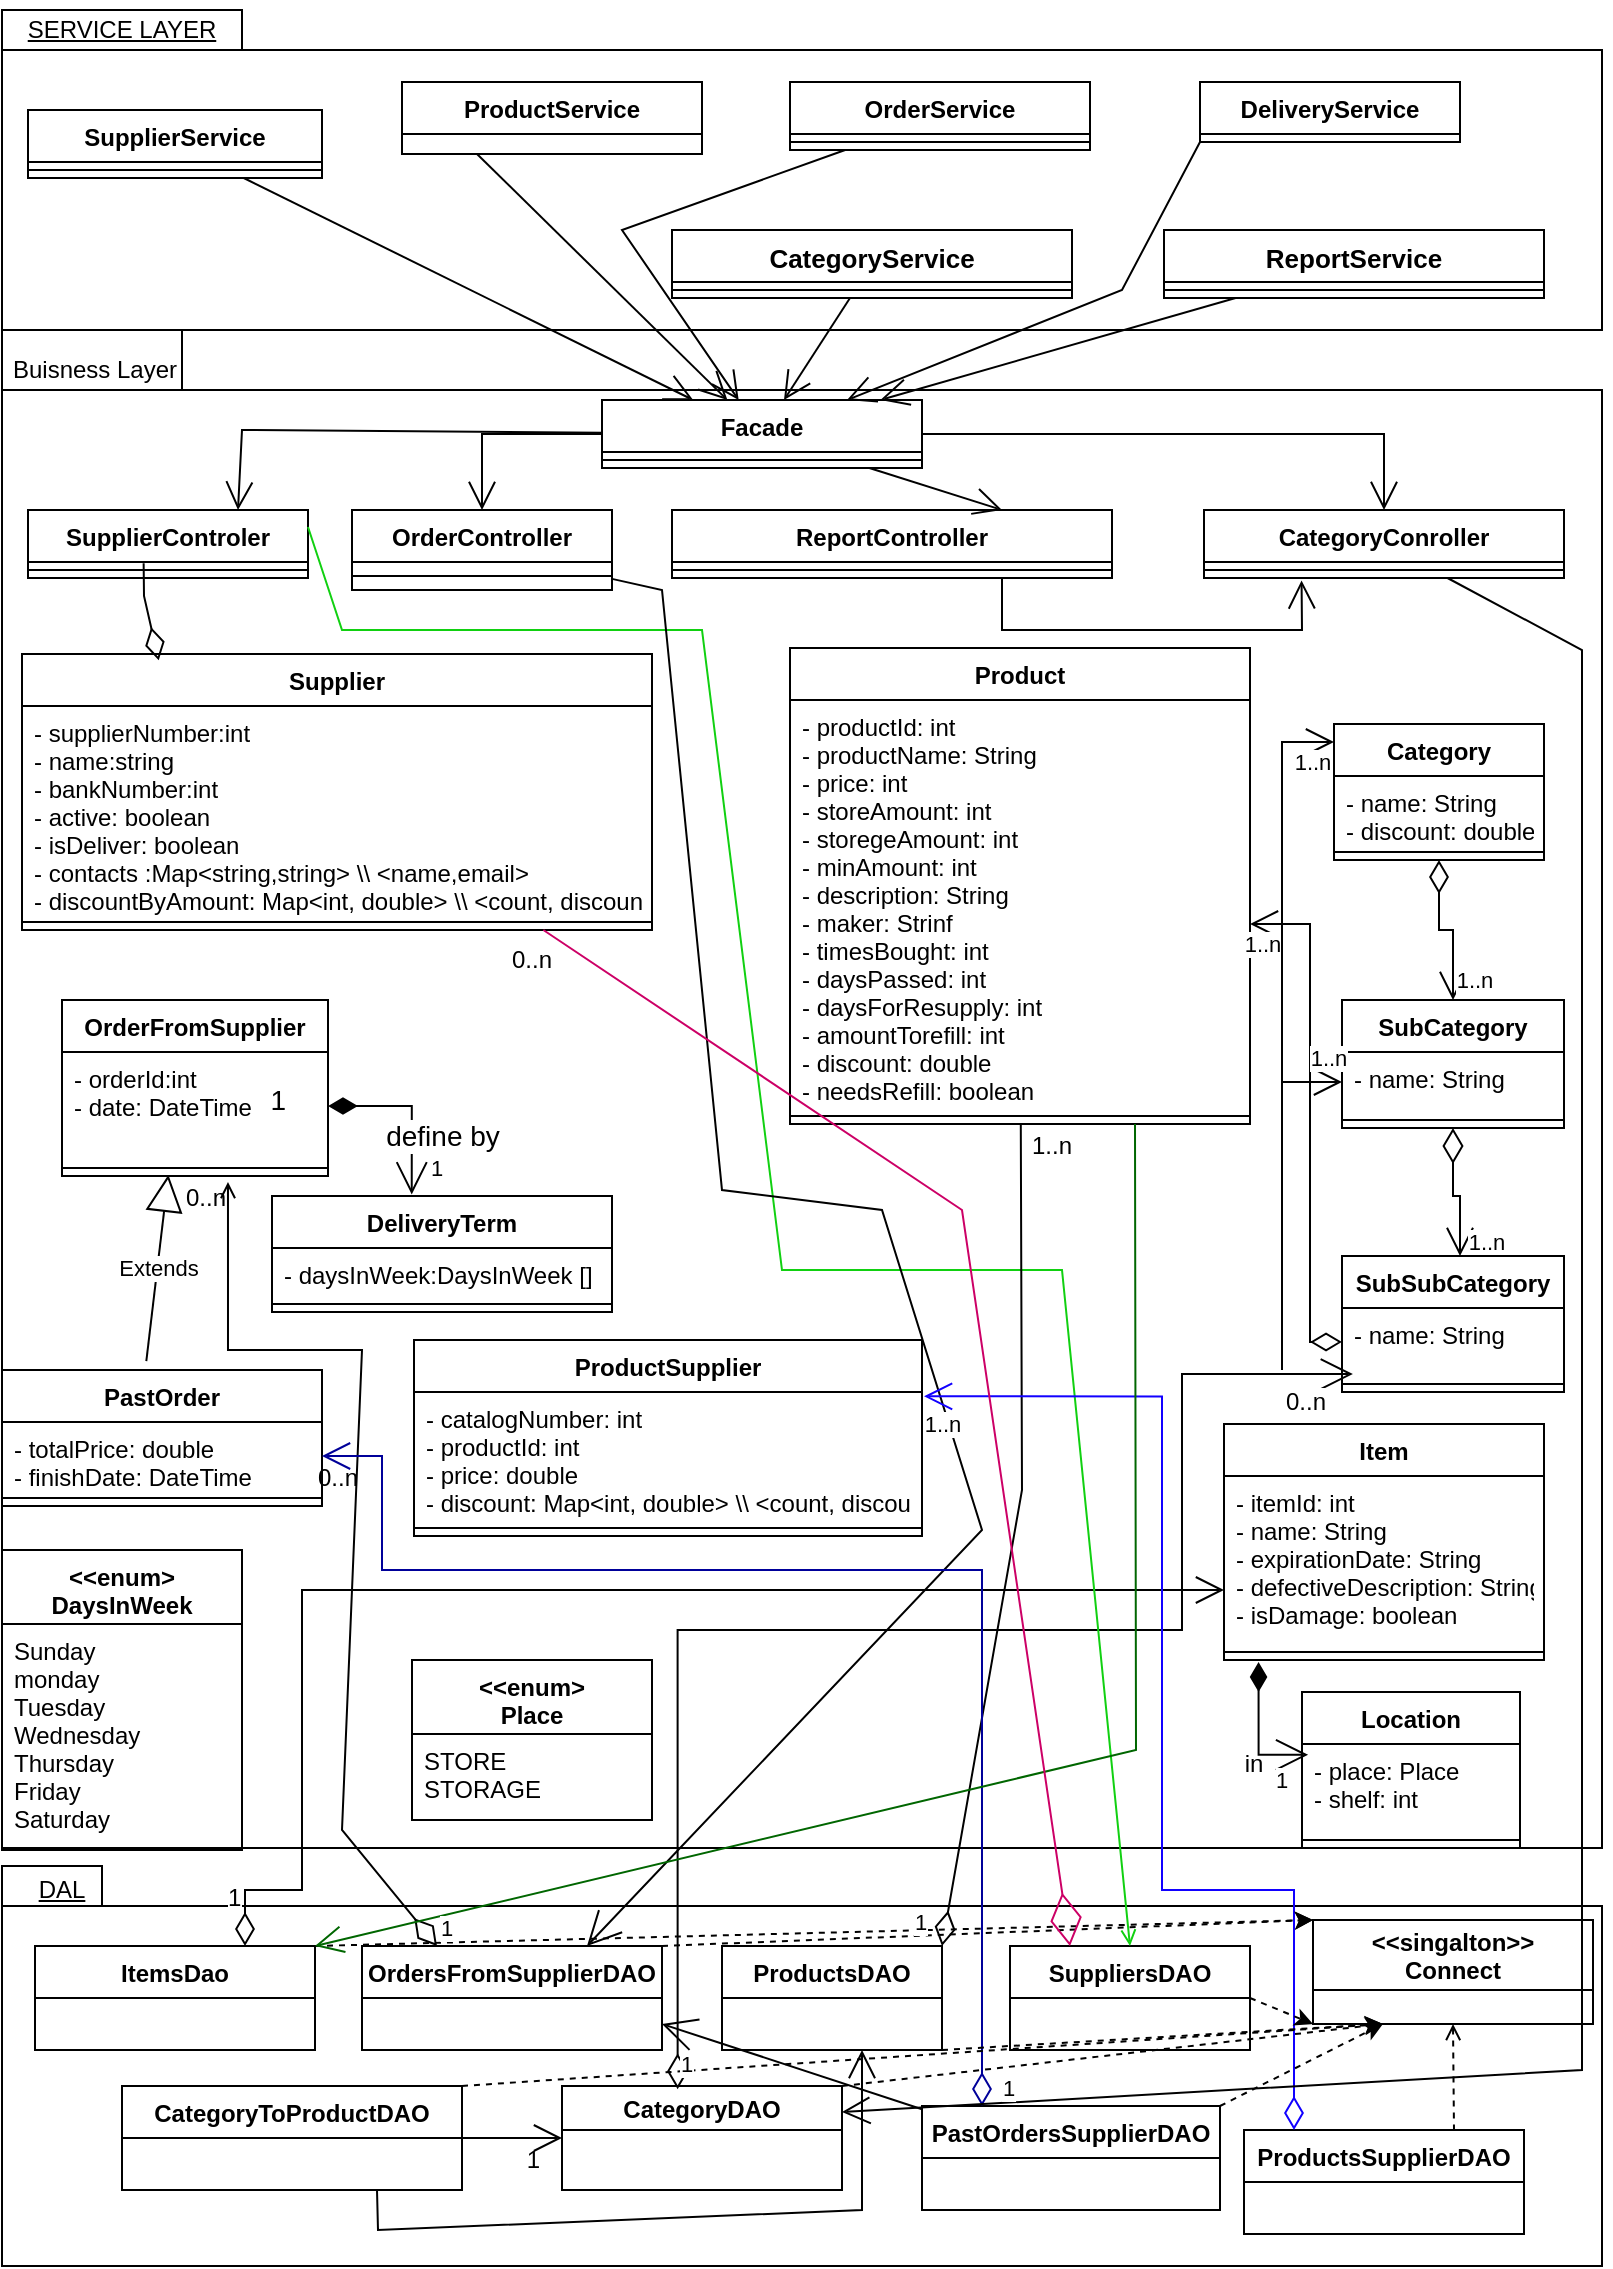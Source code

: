 <mxfile version="18.0.1" type="device" pages="4"><diagram id="brOP___fMTUhQ7ttJd8J" name="‫עמוד-1‬"><mxGraphModel dx="211" dy="641" grid="1" gridSize="10" guides="1" tooltips="1" connect="1" arrows="1" fold="1" page="1" pageScale="1" pageWidth="827" pageHeight="1169" math="0" shadow="0"><root><mxCell id="0"/><mxCell id="1" parent="0"/><mxCell id="VD3Ur9y-KYVxv-FflNH_-6" value="" style="shape=folder;fontStyle=1;spacingTop=10;tabWidth=90;tabHeight=30;tabPosition=left;html=1;fontSize=12;" parent="1" vertex="1"><mxGeometry x="840" y="170" width="800" height="759" as="geometry"/></mxCell><mxCell id="VD3Ur9y-KYVxv-FflNH_-2" value="" style="shape=folder;fontStyle=1;spacingTop=10;tabWidth=120;tabHeight=20;tabPosition=left;html=1;" parent="1" vertex="1"><mxGeometry x="840" y="10" width="800" height="160" as="geometry"/></mxCell><mxCell id="zts6wzAT9CX6H4ILx_Yd-4" value="Product" style="swimlane;fontStyle=1;align=center;verticalAlign=top;childLayout=stackLayout;horizontal=1;startSize=26;horizontalStack=0;resizeParent=1;resizeParentMax=0;resizeLast=0;collapsible=1;marginBottom=0;" parent="1" vertex="1"><mxGeometry x="1234" y="329" width="230" height="238" as="geometry"/></mxCell><mxCell id="zts6wzAT9CX6H4ILx_Yd-5" value="- productId: int&#10;- productName: String&#10;- price: int&#10;- storeAmount: int &#10;- storegeAmount: int &#10;- minAmount: int &#10;- description: String&#10;- maker: Strinf&#10;- timesBought: int &#10;- daysPassed: int &#10;- daysForResupply: int &#10;- amountTorefill: int &#10;- discount: double&#10;- needsRefill: boolean" style="text;strokeColor=none;fillColor=none;align=left;verticalAlign=top;spacingLeft=4;spacingRight=4;overflow=hidden;rotatable=0;points=[[0,0.5],[1,0.5]];portConstraint=eastwest;" parent="zts6wzAT9CX6H4ILx_Yd-4" vertex="1"><mxGeometry y="26" width="230" height="204" as="geometry"/></mxCell><mxCell id="zts6wzAT9CX6H4ILx_Yd-6" value="" style="line;strokeWidth=1;fillColor=none;align=left;verticalAlign=middle;spacingTop=-1;spacingLeft=3;spacingRight=3;rotatable=0;labelPosition=right;points=[];portConstraint=eastwest;" parent="zts6wzAT9CX6H4ILx_Yd-4" vertex="1"><mxGeometry y="230" width="230" height="8" as="geometry"/></mxCell><mxCell id="zts6wzAT9CX6H4ILx_Yd-7" value="Location" style="swimlane;fontStyle=1;align=center;verticalAlign=top;childLayout=stackLayout;horizontal=1;startSize=26;horizontalStack=0;resizeParent=1;resizeParentMax=0;resizeLast=0;collapsible=1;marginBottom=0;" parent="1" vertex="1"><mxGeometry x="1490" y="851" width="109" height="78" as="geometry"/></mxCell><mxCell id="zts6wzAT9CX6H4ILx_Yd-8" value="- place: Place&#10;- shelf: int&#10;" style="text;strokeColor=none;fillColor=none;align=left;verticalAlign=top;spacingLeft=4;spacingRight=4;overflow=hidden;rotatable=0;points=[[0,0.5],[1,0.5]];portConstraint=eastwest;" parent="zts6wzAT9CX6H4ILx_Yd-7" vertex="1"><mxGeometry y="26" width="109" height="44" as="geometry"/></mxCell><mxCell id="zts6wzAT9CX6H4ILx_Yd-9" value="" style="line;strokeWidth=1;fillColor=none;align=left;verticalAlign=middle;spacingTop=-1;spacingLeft=3;spacingRight=3;rotatable=0;labelPosition=right;points=[];portConstraint=eastwest;" parent="zts6wzAT9CX6H4ILx_Yd-7" vertex="1"><mxGeometry y="70" width="109" height="8" as="geometry"/></mxCell><mxCell id="zts6wzAT9CX6H4ILx_Yd-10" style="edgeStyle=orthogonalEdgeStyle;rounded=0;jumpSize=6;orthogonalLoop=1;jettySize=auto;html=1;fontSize=13;endArrow=open;endFill=0;endSize=12;startArrow=diamondThin;startFill=0;startSize=15;" parent="1" source="zts6wzAT9CX6H4ILx_Yd-11" target="zts6wzAT9CX6H4ILx_Yd-27" edge="1"><mxGeometry relative="1" as="geometry"><Array as="points"><mxPoint x="1566" y="603"/><mxPoint x="1569" y="603"/></Array></mxGeometry></mxCell><mxCell id="2VN7yBH72goy3taQVFZD-11" value="1..n" style="edgeLabel;html=1;align=center;verticalAlign=middle;resizable=0;points=[];" vertex="1" connectable="0" parent="zts6wzAT9CX6H4ILx_Yd-10"><mxGeometry x="0.787" y="13" relative="1" as="geometry"><mxPoint as="offset"/></mxGeometry></mxCell><mxCell id="zts6wzAT9CX6H4ILx_Yd-11" value="SubCategory" style="swimlane;fontStyle=1;align=center;verticalAlign=top;childLayout=stackLayout;horizontal=1;startSize=26;horizontalStack=0;resizeParent=1;resizeParentMax=0;resizeLast=0;collapsible=1;marginBottom=0;" parent="1" vertex="1"><mxGeometry x="1510" y="505" width="111" height="64" as="geometry"/></mxCell><mxCell id="zts6wzAT9CX6H4ILx_Yd-12" value="- name: String" style="text;strokeColor=none;fillColor=none;align=left;verticalAlign=top;spacingLeft=4;spacingRight=4;overflow=hidden;rotatable=0;points=[[0,0.5],[1,0.5]];portConstraint=eastwest;" parent="zts6wzAT9CX6H4ILx_Yd-11" vertex="1"><mxGeometry y="26" width="111" height="30" as="geometry"/></mxCell><mxCell id="zts6wzAT9CX6H4ILx_Yd-13" value="" style="line;strokeWidth=1;fillColor=none;align=left;verticalAlign=middle;spacingTop=-1;spacingLeft=3;spacingRight=3;rotatable=0;labelPosition=right;points=[];portConstraint=eastwest;" parent="zts6wzAT9CX6H4ILx_Yd-11" vertex="1"><mxGeometry y="56" width="111" height="8" as="geometry"/></mxCell><mxCell id="zts6wzAT9CX6H4ILx_Yd-14" style="edgeStyle=orthogonalEdgeStyle;rounded=0;jumpSize=6;orthogonalLoop=1;jettySize=auto;html=1;entryX=0.5;entryY=0;entryDx=0;entryDy=0;fontSize=13;endArrow=open;endFill=0;endSize=12;startArrow=diamondThin;startFill=0;startSize=14;" parent="1" source="zts6wzAT9CX6H4ILx_Yd-15" target="zts6wzAT9CX6H4ILx_Yd-11" edge="1"><mxGeometry relative="1" as="geometry"/></mxCell><mxCell id="2VN7yBH72goy3taQVFZD-10" value="1..n" style="edgeLabel;html=1;align=center;verticalAlign=middle;resizable=0;points=[];" vertex="1" connectable="0" parent="zts6wzAT9CX6H4ILx_Yd-14"><mxGeometry x="0.735" y="10" relative="1" as="geometry"><mxPoint as="offset"/></mxGeometry></mxCell><mxCell id="zts6wzAT9CX6H4ILx_Yd-15" value="Category" style="swimlane;fontStyle=1;align=center;verticalAlign=top;childLayout=stackLayout;horizontal=1;startSize=26;horizontalStack=0;resizeParent=1;resizeParentMax=0;resizeLast=0;collapsible=1;marginBottom=0;" parent="1" vertex="1"><mxGeometry x="1506" y="367" width="105" height="68" as="geometry"/></mxCell><mxCell id="zts6wzAT9CX6H4ILx_Yd-16" value="- name: String&#10;- discount: double" style="text;strokeColor=none;fillColor=none;align=left;verticalAlign=top;spacingLeft=4;spacingRight=4;overflow=hidden;rotatable=0;points=[[0,0.5],[1,0.5]];portConstraint=eastwest;" parent="zts6wzAT9CX6H4ILx_Yd-15" vertex="1"><mxGeometry y="26" width="105" height="34" as="geometry"/></mxCell><mxCell id="zts6wzAT9CX6H4ILx_Yd-17" value="" style="line;strokeWidth=1;fillColor=none;align=left;verticalAlign=middle;spacingTop=-1;spacingLeft=3;spacingRight=3;rotatable=0;labelPosition=right;points=[];portConstraint=eastwest;" parent="zts6wzAT9CX6H4ILx_Yd-15" vertex="1"><mxGeometry y="60" width="105" height="8" as="geometry"/></mxCell><mxCell id="zts6wzAT9CX6H4ILx_Yd-19" value="OrderController" style="swimlane;fontStyle=1;align=center;verticalAlign=top;childLayout=stackLayout;horizontal=1;startSize=26;horizontalStack=0;resizeParent=1;resizeParentMax=0;resizeLast=0;collapsible=1;marginBottom=0;" parent="1" vertex="1"><mxGeometry x="1015" y="260" width="130" height="40" as="geometry"/></mxCell><mxCell id="zts6wzAT9CX6H4ILx_Yd-21" value="" style="line;strokeWidth=1;fillColor=none;align=left;verticalAlign=middle;spacingTop=-1;spacingLeft=3;spacingRight=3;rotatable=0;labelPosition=right;points=[];portConstraint=eastwest;perimeterSpacing=0;" parent="zts6wzAT9CX6H4ILx_Yd-19" vertex="1"><mxGeometry y="26" width="130" height="14" as="geometry"/></mxCell><mxCell id="zts6wzAT9CX6H4ILx_Yd-24" value="ReportController" style="swimlane;fontStyle=1;align=center;verticalAlign=top;childLayout=stackLayout;horizontal=1;startSize=26;horizontalStack=0;resizeParent=1;resizeParentMax=0;resizeLast=0;collapsible=1;marginBottom=0;" parent="1" vertex="1"><mxGeometry x="1175" y="260" width="220" height="34" as="geometry"/></mxCell><mxCell id="zts6wzAT9CX6H4ILx_Yd-26" value="" style="line;strokeWidth=1;fillColor=none;align=left;verticalAlign=middle;spacingTop=-1;spacingLeft=3;spacingRight=3;rotatable=0;labelPosition=right;points=[];portConstraint=eastwest;" parent="zts6wzAT9CX6H4ILx_Yd-24" vertex="1"><mxGeometry y="26" width="220" height="8" as="geometry"/></mxCell><mxCell id="zts6wzAT9CX6H4ILx_Yd-27" value="SubSubCategory" style="swimlane;fontStyle=1;align=center;verticalAlign=top;childLayout=stackLayout;horizontal=1;startSize=26;horizontalStack=0;resizeParent=1;resizeParentMax=0;resizeLast=0;collapsible=1;marginBottom=0;" parent="1" vertex="1"><mxGeometry x="1510" y="633" width="111" height="68" as="geometry"/></mxCell><mxCell id="zts6wzAT9CX6H4ILx_Yd-28" value="- name: String" style="text;strokeColor=none;fillColor=none;align=left;verticalAlign=top;spacingLeft=4;spacingRight=4;overflow=hidden;rotatable=0;points=[[0,0.5],[1,0.5]];portConstraint=eastwest;" parent="zts6wzAT9CX6H4ILx_Yd-27" vertex="1"><mxGeometry y="26" width="111" height="34" as="geometry"/></mxCell><mxCell id="zts6wzAT9CX6H4ILx_Yd-29" value="" style="line;strokeWidth=1;fillColor=none;align=left;verticalAlign=middle;spacingTop=-1;spacingLeft=3;spacingRight=3;rotatable=0;labelPosition=right;points=[];portConstraint=eastwest;" parent="zts6wzAT9CX6H4ILx_Yd-27" vertex="1"><mxGeometry y="60" width="111" height="8" as="geometry"/></mxCell><mxCell id="zts6wzAT9CX6H4ILx_Yd-30" value="Item" style="swimlane;fontStyle=1;align=center;verticalAlign=top;childLayout=stackLayout;horizontal=1;startSize=26;horizontalStack=0;resizeParent=1;resizeParentMax=0;resizeLast=0;collapsible=1;marginBottom=0;" parent="1" vertex="1"><mxGeometry x="1451" y="717" width="160" height="118" as="geometry"/></mxCell><mxCell id="zts6wzAT9CX6H4ILx_Yd-161" value="- itemId: int&#10;- name: String&#10;- expirationDate: String &#10;- defectiveDescription: String &#10;- isDamage: boolean" style="text;strokeColor=none;fillColor=none;align=left;verticalAlign=top;spacingLeft=4;spacingRight=4;overflow=hidden;rotatable=0;points=[[0,0.5],[1,0.5]];portConstraint=eastwest;" parent="zts6wzAT9CX6H4ILx_Yd-30" vertex="1"><mxGeometry y="26" width="160" height="84" as="geometry"/></mxCell><mxCell id="zts6wzAT9CX6H4ILx_Yd-32" value="" style="line;strokeWidth=1;fillColor=none;align=left;verticalAlign=middle;spacingTop=-1;spacingLeft=3;spacingRight=3;rotatable=0;labelPosition=right;points=[];portConstraint=eastwest;" parent="zts6wzAT9CX6H4ILx_Yd-30" vertex="1"><mxGeometry y="110" width="160" height="8" as="geometry"/></mxCell><mxCell id="zts6wzAT9CX6H4ILx_Yd-34" value="CategoryConroller" style="swimlane;fontStyle=1;align=center;verticalAlign=top;childLayout=stackLayout;horizontal=1;startSize=26;horizontalStack=0;resizeParent=1;resizeParentMax=0;resizeLast=0;collapsible=1;marginBottom=0;" parent="1" vertex="1"><mxGeometry x="1441" y="260" width="180" height="34" as="geometry"/></mxCell><mxCell id="zts6wzAT9CX6H4ILx_Yd-36" value="" style="line;strokeWidth=1;fillColor=none;align=left;verticalAlign=middle;spacingTop=-1;spacingLeft=3;spacingRight=3;rotatable=0;labelPosition=right;points=[];portConstraint=eastwest;" parent="zts6wzAT9CX6H4ILx_Yd-34" vertex="1"><mxGeometry y="26" width="180" height="8" as="geometry"/></mxCell><mxCell id="zts6wzAT9CX6H4ILx_Yd-40" value="ReportService" style="swimlane;fontStyle=1;align=center;verticalAlign=top;childLayout=stackLayout;horizontal=1;startSize=26;horizontalStack=0;resizeParent=1;resizeParentMax=0;resizeLast=0;collapsible=1;marginBottom=0;fontSize=13;" parent="1" vertex="1"><mxGeometry x="1421" y="120" width="190" height="34" as="geometry"/></mxCell><mxCell id="zts6wzAT9CX6H4ILx_Yd-42" value="" style="line;strokeWidth=1;fillColor=none;align=left;verticalAlign=middle;spacingTop=-1;spacingLeft=3;spacingRight=3;rotatable=0;labelPosition=right;points=[];portConstraint=eastwest;fontSize=13;" parent="zts6wzAT9CX6H4ILx_Yd-40" vertex="1"><mxGeometry y="26" width="190" height="8" as="geometry"/></mxCell><mxCell id="zts6wzAT9CX6H4ILx_Yd-44" value="CategoryService" style="swimlane;fontStyle=1;align=center;verticalAlign=top;childLayout=stackLayout;horizontal=1;startSize=26;horizontalStack=0;resizeParent=1;resizeParentMax=0;resizeLast=0;collapsible=1;marginBottom=0;fontSize=13;" parent="1" vertex="1"><mxGeometry x="1175" y="120" width="200" height="34" as="geometry"/></mxCell><mxCell id="zts6wzAT9CX6H4ILx_Yd-46" value="" style="line;strokeWidth=1;fillColor=none;align=left;verticalAlign=middle;spacingTop=-1;spacingLeft=3;spacingRight=3;rotatable=0;labelPosition=right;points=[];portConstraint=eastwest;fontSize=13;" parent="zts6wzAT9CX6H4ILx_Yd-44" vertex="1"><mxGeometry y="26" width="200" height="8" as="geometry"/></mxCell><mxCell id="zts6wzAT9CX6H4ILx_Yd-52" style="edgeStyle=orthogonalEdgeStyle;rounded=0;jumpSize=6;orthogonalLoop=1;jettySize=auto;html=1;fontSize=13;endArrow=open;endFill=0;endSize=12;startArrow=diamondThin;startFill=0;startSize=13;" parent="1" source="zts6wzAT9CX6H4ILx_Yd-28" target="zts6wzAT9CX6H4ILx_Yd-5" edge="1"><mxGeometry relative="1" as="geometry"><Array as="points"><mxPoint x="1494" y="676"/><mxPoint x="1494" y="467"/></Array></mxGeometry></mxCell><mxCell id="2VN7yBH72goy3taQVFZD-12" value="1..n" style="edgeLabel;html=1;align=center;verticalAlign=middle;resizable=0;points=[];" vertex="1" connectable="0" parent="zts6wzAT9CX6H4ILx_Yd-52"><mxGeometry x="0.955" y="3" relative="1" as="geometry"><mxPoint y="7" as="offset"/></mxGeometry></mxCell><mxCell id="zts6wzAT9CX6H4ILx_Yd-86" value="SupplierControler" style="swimlane;fontStyle=1;align=center;verticalAlign=top;childLayout=stackLayout;horizontal=1;startSize=26;horizontalStack=0;resizeParent=1;resizeParentMax=0;resizeLast=0;collapsible=1;marginBottom=0;" parent="1" vertex="1"><mxGeometry x="853" y="260" width="140" height="34" as="geometry"/></mxCell><mxCell id="zts6wzAT9CX6H4ILx_Yd-87" value="" style="line;strokeWidth=1;fillColor=none;align=left;verticalAlign=middle;spacingTop=-1;spacingLeft=3;spacingRight=3;rotatable=0;labelPosition=right;points=[];portConstraint=eastwest;" parent="zts6wzAT9CX6H4ILx_Yd-86" vertex="1"><mxGeometry y="26" width="140" height="8" as="geometry"/></mxCell><mxCell id="zts6wzAT9CX6H4ILx_Yd-95" value="OrderFromSupplier" style="swimlane;fontStyle=1;align=center;verticalAlign=top;childLayout=stackLayout;horizontal=1;startSize=26;horizontalStack=0;resizeParent=1;resizeParentMax=0;resizeLast=0;collapsible=1;marginBottom=0;" parent="1" vertex="1"><mxGeometry x="870" y="505" width="133" height="88" as="geometry"/></mxCell><mxCell id="zts6wzAT9CX6H4ILx_Yd-96" value="- orderId:int&#10;- date: DateTime" style="text;strokeColor=none;fillColor=none;align=left;verticalAlign=top;spacingLeft=4;spacingRight=4;overflow=hidden;rotatable=0;points=[[0,0.5],[1,0.5]];portConstraint=eastwest;" parent="zts6wzAT9CX6H4ILx_Yd-95" vertex="1"><mxGeometry y="26" width="133" height="54" as="geometry"/></mxCell><mxCell id="zts6wzAT9CX6H4ILx_Yd-97" value="" style="line;strokeWidth=1;fillColor=none;align=left;verticalAlign=middle;spacingTop=-1;spacingLeft=3;spacingRight=3;rotatable=0;labelPosition=right;points=[];portConstraint=eastwest;" parent="zts6wzAT9CX6H4ILx_Yd-95" vertex="1"><mxGeometry y="80" width="133" height="8" as="geometry"/></mxCell><mxCell id="zts6wzAT9CX6H4ILx_Yd-101" value="&lt;&lt;enum&gt; &#10;DaysInWeek" style="swimlane;fontStyle=1;align=center;verticalAlign=top;childLayout=stackLayout;horizontal=1;startSize=37;horizontalStack=0;resizeParent=1;resizeParentMax=0;resizeLast=0;collapsible=1;marginBottom=0;" parent="1" vertex="1"><mxGeometry x="840" y="780" width="120" height="150" as="geometry"/></mxCell><mxCell id="zts6wzAT9CX6H4ILx_Yd-102" value="Sunday&#10;monday&#10;Tuesday&#10;Wednesday&#10;Thursday&#10;Friday&#10;Saturday" style="text;strokeColor=none;fillColor=none;align=left;verticalAlign=top;spacingLeft=4;spacingRight=4;overflow=hidden;rotatable=0;points=[[0,0.5],[1,0.5]];portConstraint=eastwest;" parent="zts6wzAT9CX6H4ILx_Yd-101" vertex="1"><mxGeometry y="37" width="120" height="113" as="geometry"/></mxCell><mxCell id="zts6wzAT9CX6H4ILx_Yd-103" value="DeliveryTerm" style="swimlane;fontStyle=1;align=center;verticalAlign=top;childLayout=stackLayout;horizontal=1;startSize=26;horizontalStack=0;resizeParent=1;resizeParentMax=0;resizeLast=0;collapsible=1;marginBottom=0;" parent="1" vertex="1"><mxGeometry x="975" y="603" width="170" height="58" as="geometry"/></mxCell><mxCell id="zts6wzAT9CX6H4ILx_Yd-104" value="- daysInWeek:DaysInWeek []" style="text;strokeColor=none;fillColor=none;align=left;verticalAlign=top;spacingLeft=4;spacingRight=4;overflow=hidden;rotatable=0;points=[[0,0.5],[1,0.5]];portConstraint=eastwest;" parent="zts6wzAT9CX6H4ILx_Yd-103" vertex="1"><mxGeometry y="26" width="170" height="24" as="geometry"/></mxCell><mxCell id="zts6wzAT9CX6H4ILx_Yd-105" value="" style="line;strokeWidth=1;fillColor=none;align=left;verticalAlign=middle;spacingTop=-1;spacingLeft=3;spacingRight=3;rotatable=0;labelPosition=right;points=[];portConstraint=eastwest;" parent="zts6wzAT9CX6H4ILx_Yd-103" vertex="1"><mxGeometry y="50" width="170" height="8" as="geometry"/></mxCell><mxCell id="zts6wzAT9CX6H4ILx_Yd-128" value="Extends" style="endArrow=block;endSize=16;endFill=0;html=1;rounded=0;entryX=0.4;entryY=0.929;entryDx=0;entryDy=0;entryPerimeter=0;exitX=0.451;exitY=-0.065;exitDx=0;exitDy=0;exitPerimeter=0;" parent="1" source="zts6wzAT9CX6H4ILx_Yd-125" target="zts6wzAT9CX6H4ILx_Yd-97" edge="1"><mxGeometry width="160" relative="1" as="geometry"><mxPoint x="699" y="843" as="sourcePoint"/><mxPoint x="699" y="773.0" as="targetPoint"/><Array as="points"/></mxGeometry></mxCell><mxCell id="zts6wzAT9CX6H4ILx_Yd-131" value="SupplierService" style="swimlane;fontStyle=1;align=center;verticalAlign=top;childLayout=stackLayout;horizontal=1;startSize=26;horizontalStack=0;resizeParent=1;resizeParentMax=0;resizeLast=0;collapsible=1;marginBottom=0;" parent="1" vertex="1"><mxGeometry x="853" y="60" width="147" height="34" as="geometry"/></mxCell><mxCell id="zts6wzAT9CX6H4ILx_Yd-132" value="" style="line;strokeWidth=1;fillColor=none;align=left;verticalAlign=middle;spacingTop=-1;spacingLeft=3;spacingRight=3;rotatable=0;labelPosition=right;points=[];portConstraint=eastwest;" parent="zts6wzAT9CX6H4ILx_Yd-131" vertex="1"><mxGeometry y="26" width="147" height="8" as="geometry"/></mxCell><mxCell id="zts6wzAT9CX6H4ILx_Yd-140" value="ProductService" style="swimlane;fontStyle=1;align=center;verticalAlign=top;childLayout=stackLayout;horizontal=1;startSize=26;horizontalStack=0;resizeParent=1;resizeParentMax=0;resizeLast=0;collapsible=1;marginBottom=0;" parent="1" vertex="1"><mxGeometry x="1040" y="46" width="150" height="36" as="geometry"/></mxCell><mxCell id="zts6wzAT9CX6H4ILx_Yd-144" value="OrderService" style="swimlane;fontStyle=1;align=center;verticalAlign=top;childLayout=stackLayout;horizontal=1;startSize=26;horizontalStack=0;resizeParent=1;resizeParentMax=0;resizeLast=0;collapsible=1;marginBottom=0;" parent="1" vertex="1"><mxGeometry x="1234" y="46" width="150" height="34" as="geometry"/></mxCell><mxCell id="zts6wzAT9CX6H4ILx_Yd-145" value="" style="line;strokeWidth=1;fillColor=none;align=left;verticalAlign=middle;spacingTop=-1;spacingLeft=3;spacingRight=3;rotatable=0;labelPosition=right;points=[];portConstraint=eastwest;" parent="zts6wzAT9CX6H4ILx_Yd-144" vertex="1"><mxGeometry y="26" width="150" height="8" as="geometry"/></mxCell><mxCell id="zts6wzAT9CX6H4ILx_Yd-151" value="DeliveryService" style="swimlane;fontStyle=1;childLayout=stackLayout;horizontal=1;startSize=26;fillColor=none;horizontalStack=0;resizeParent=1;resizeParentMax=0;resizeLast=0;collapsible=1;marginBottom=0;" parent="1" vertex="1"><mxGeometry x="1439" y="46" width="130" height="30" as="geometry"/></mxCell><mxCell id="zts6wzAT9CX6H4ILx_Yd-90" value="ProductSupplier" style="swimlane;fontStyle=1;align=center;verticalAlign=top;childLayout=stackLayout;horizontal=1;startSize=26;horizontalStack=0;resizeParent=1;resizeParentMax=0;resizeLast=0;collapsible=1;marginBottom=0;" parent="1" vertex="1"><mxGeometry x="1046" y="675" width="254" height="98" as="geometry"/></mxCell><mxCell id="zts6wzAT9CX6H4ILx_Yd-91" value="- catalogNumber: int&#10;- productId: int&#10;- price: double&#10;- discount: Map&lt;int, double&gt; \\ &lt;count, discount&gt;" style="text;strokeColor=none;fillColor=none;align=left;verticalAlign=top;spacingLeft=4;spacingRight=4;overflow=hidden;rotatable=0;points=[[0,0.5],[1,0.5]];portConstraint=eastwest;" parent="zts6wzAT9CX6H4ILx_Yd-90" vertex="1"><mxGeometry y="26" width="254" height="64" as="geometry"/></mxCell><mxCell id="zts6wzAT9CX6H4ILx_Yd-92" value="" style="line;strokeWidth=1;fillColor=none;align=left;verticalAlign=middle;spacingTop=-1;spacingLeft=3;spacingRight=3;rotatable=0;labelPosition=right;points=[];portConstraint=eastwest;" parent="zts6wzAT9CX6H4ILx_Yd-90" vertex="1"><mxGeometry y="90" width="254" height="8" as="geometry"/></mxCell><mxCell id="zts6wzAT9CX6H4ILx_Yd-76" value="Supplier" style="swimlane;fontStyle=1;align=center;verticalAlign=top;childLayout=stackLayout;horizontal=1;startSize=26;horizontalStack=0;resizeParent=1;resizeParentMax=0;resizeLast=0;collapsible=1;marginBottom=0;" parent="1" vertex="1"><mxGeometry x="850" y="332" width="315" height="138" as="geometry"/></mxCell><mxCell id="zts6wzAT9CX6H4ILx_Yd-77" value="- supplierNumber:int&#10;- name:string&#10;- bankNumber:int&#10;- active: boolean&#10;- isDeliver: boolean&#10;- contacts :Map&lt;string,string&gt; \\ &lt;name,email&gt;&#10;- discountByAmount: Map&lt;int, double&gt; \\ &lt;count, discount&gt;" style="text;strokeColor=none;fillColor=none;align=left;verticalAlign=top;spacingLeft=4;spacingRight=4;overflow=hidden;rotatable=0;points=[[0,0.5],[1,0.5]];portConstraint=eastwest;" parent="zts6wzAT9CX6H4ILx_Yd-76" vertex="1"><mxGeometry y="26" width="315" height="104" as="geometry"/></mxCell><mxCell id="zts6wzAT9CX6H4ILx_Yd-78" value="" style="line;strokeWidth=1;fillColor=none;align=left;verticalAlign=middle;spacingTop=-1;spacingLeft=3;spacingRight=3;rotatable=0;labelPosition=right;points=[];portConstraint=eastwest;" parent="zts6wzAT9CX6H4ILx_Yd-76" vertex="1"><mxGeometry y="130" width="315" height="8" as="geometry"/></mxCell><mxCell id="zts6wzAT9CX6H4ILx_Yd-160" value="" style="endArrow=diamondThin;endFill=0;endSize=14;html=1;rounded=0;entryX=0.217;entryY=0.023;entryDx=0;entryDy=0;entryPerimeter=0;exitX=0.413;exitY=0.075;exitDx=0;exitDy=0;exitPerimeter=0;" parent="1" source="zts6wzAT9CX6H4ILx_Yd-87" target="zts6wzAT9CX6H4ILx_Yd-76" edge="1"><mxGeometry width="160" relative="1" as="geometry"><mxPoint x="910" y="313" as="sourcePoint"/><mxPoint x="980" y="328" as="targetPoint"/><Array as="points"><mxPoint x="911" y="303"/></Array></mxGeometry></mxCell><mxCell id="zts6wzAT9CX6H4ILx_Yd-164" value="define by" style="endArrow=diamondThin;html=1;endSize=12;startArrow=open;startSize=14;startFill=0;edgeStyle=orthogonalEdgeStyle;rounded=0;fontSize=14;exitX=0.411;exitY=-0.014;exitDx=0;exitDy=0;exitPerimeter=0;endFill=1;" parent="1" source="zts6wzAT9CX6H4ILx_Yd-103" target="zts6wzAT9CX6H4ILx_Yd-96" edge="1"><mxGeometry x="-0.322" y="-15" relative="1" as="geometry"><mxPoint x="1140" y="529" as="sourcePoint"/><mxPoint x="1030" y="575" as="targetPoint"/><Array as="points"><mxPoint x="1045" y="558"/></Array><mxPoint as="offset"/></mxGeometry></mxCell><mxCell id="zts6wzAT9CX6H4ILx_Yd-166" value="1" style="edgeLabel;resizable=0;html=1;align=right;verticalAlign=top;fontSize=14;" parent="zts6wzAT9CX6H4ILx_Yd-164" connectable="0" vertex="1"><mxGeometry x="1" relative="1" as="geometry"><mxPoint x="-21" y="-18" as="offset"/></mxGeometry></mxCell><mxCell id="2VN7yBH72goy3taQVFZD-14" value="1" style="edgeLabel;html=1;align=center;verticalAlign=middle;resizable=0;points=[];" vertex="1" connectable="0" parent="zts6wzAT9CX6H4ILx_Yd-164"><mxGeometry x="-0.689" y="-12" relative="1" as="geometry"><mxPoint as="offset"/></mxGeometry></mxCell><mxCell id="zts6wzAT9CX6H4ILx_Yd-125" value="PastOrder" style="swimlane;fontStyle=1;align=center;verticalAlign=top;childLayout=stackLayout;horizontal=1;startSize=26;horizontalStack=0;resizeParent=1;resizeParentMax=0;resizeLast=0;collapsible=1;marginBottom=0;" parent="1" vertex="1"><mxGeometry x="840" y="690" width="160" height="68" as="geometry"/></mxCell><mxCell id="zts6wzAT9CX6H4ILx_Yd-126" value="- totalPrice: double&#10;- finishDate: DateTime" style="text;strokeColor=none;fillColor=none;align=left;verticalAlign=top;spacingLeft=4;spacingRight=4;overflow=hidden;rotatable=0;points=[[0,0.5],[1,0.5]];portConstraint=eastwest;" parent="zts6wzAT9CX6H4ILx_Yd-125" vertex="1"><mxGeometry y="26" width="160" height="34" as="geometry"/></mxCell><mxCell id="zts6wzAT9CX6H4ILx_Yd-127" value="" style="line;strokeWidth=1;fillColor=none;align=left;verticalAlign=middle;spacingTop=-1;spacingLeft=3;spacingRight=3;rotatable=0;labelPosition=right;points=[];portConstraint=eastwest;" parent="zts6wzAT9CX6H4ILx_Yd-125" vertex="1"><mxGeometry y="60" width="160" height="8" as="geometry"/></mxCell><mxCell id="zts6wzAT9CX6H4ILx_Yd-170" value="1" style="endArrow=diamondThin;html=1;endSize=12;startArrow=open;startSize=14;startFill=0;edgeStyle=orthogonalEdgeStyle;align=left;verticalAlign=bottom;rounded=0;endFill=1;exitX=0.028;exitY=0.123;exitDx=0;exitDy=0;exitPerimeter=0;entryX=0.108;entryY=1.125;entryDx=0;entryDy=0;entryPerimeter=0;" parent="1" source="zts6wzAT9CX6H4ILx_Yd-8" target="zts6wzAT9CX6H4ILx_Yd-32" edge="1"><mxGeometry x="-0.477" y="22" relative="1" as="geometry"><mxPoint x="1360" y="863" as="sourcePoint"/><mxPoint x="1464" y="853" as="targetPoint"/><Array as="points"><mxPoint x="1468" y="882"/></Array><mxPoint as="offset"/></mxGeometry></mxCell><mxCell id="zts6wzAT9CX6H4ILx_Yd-172" value="&lt;&lt;enum&gt; &#10;Place" style="swimlane;fontStyle=1;align=center;verticalAlign=top;childLayout=stackLayout;horizontal=1;startSize=37;horizontalStack=0;resizeParent=1;resizeParentMax=0;resizeLast=0;collapsible=1;marginBottom=0;" parent="1" vertex="1"><mxGeometry x="1045" y="835" width="120" height="80" as="geometry"/></mxCell><mxCell id="zts6wzAT9CX6H4ILx_Yd-173" value="STORE&#10;STORAGE" style="text;strokeColor=none;fillColor=none;align=left;verticalAlign=top;spacingLeft=4;spacingRight=4;overflow=hidden;rotatable=0;points=[[0,0.5],[1,0.5]];portConstraint=eastwest;" parent="zts6wzAT9CX6H4ILx_Yd-172" vertex="1"><mxGeometry y="37" width="120" height="43" as="geometry"/></mxCell><mxCell id="VD3Ur9y-KYVxv-FflNH_-5" value="&lt;span style=&quot;text-align: left; text-decoration-line: underline;&quot;&gt;SERVICE LAYER&lt;/span&gt;" style="text;html=1;strokeColor=none;fillColor=none;align=center;verticalAlign=middle;whiteSpace=wrap;rounded=0;fontSize=12;" parent="1" vertex="1"><mxGeometry x="840" y="5" width="120" height="30" as="geometry"/></mxCell><mxCell id="VD3Ur9y-KYVxv-FflNH_-7" value="Buisness Layer" style="text;html=1;strokeColor=none;fillColor=none;align=center;verticalAlign=middle;whiteSpace=wrap;rounded=0;fontSize=12;" parent="1" vertex="1"><mxGeometry x="843" y="175" width="87" height="30" as="geometry"/></mxCell><mxCell id="VD3Ur9y-KYVxv-FflNH_-10" value="" style="shape=folder;fontStyle=1;spacingTop=10;tabWidth=50;tabHeight=20;tabPosition=left;html=1;fontSize=12;" parent="1" vertex="1"><mxGeometry x="840" y="938" width="800" height="200" as="geometry"/></mxCell><mxCell id="VD3Ur9y-KYVxv-FflNH_-11" value="&lt;span style=&quot;text-align: left; text-decoration-line: underline;&quot;&gt;DAL&lt;/span&gt;" style="text;html=1;strokeColor=none;fillColor=none;align=center;verticalAlign=middle;whiteSpace=wrap;rounded=0;fontSize=12;" parent="1" vertex="1"><mxGeometry x="840" y="935" width="60" height="30" as="geometry"/></mxCell><mxCell id="VD3Ur9y-KYVxv-FflNH_-16" value="ItemsDao" style="swimlane;fontStyle=1;childLayout=stackLayout;horizontal=1;startSize=26;fillColor=none;horizontalStack=0;resizeParent=1;resizeParentMax=0;resizeLast=0;collapsible=1;marginBottom=0;fontSize=12;" parent="1" vertex="1"><mxGeometry x="856.5" y="978" width="140" height="52" as="geometry"/></mxCell><mxCell id="VD3Ur9y-KYVxv-FflNH_-20" value="CategoryDAO" style="swimlane;fontStyle=1;childLayout=stackLayout;horizontal=1;startSize=22;fillColor=none;horizontalStack=0;resizeParent=1;resizeParentMax=0;resizeLast=0;collapsible=1;marginBottom=0;fontSize=12;" parent="1" vertex="1"><mxGeometry x="1120" y="1048" width="140" height="52" as="geometry"/></mxCell><mxCell id="VD3Ur9y-KYVxv-FflNH_-24" value="ProductsDAO" style="swimlane;fontStyle=1;childLayout=stackLayout;horizontal=1;startSize=26;fillColor=none;horizontalStack=0;resizeParent=1;resizeParentMax=0;resizeLast=0;collapsible=1;marginBottom=0;fontSize=12;" parent="1" vertex="1"><mxGeometry x="1200" y="978" width="110" height="52" as="geometry"/></mxCell><mxCell id="VD3Ur9y-KYVxv-FflNH_-28" value="&lt;&lt;singalton&gt;&gt;&#10;Connect" style="swimlane;fontStyle=1;childLayout=stackLayout;horizontal=1;startSize=35;fillColor=none;horizontalStack=0;resizeParent=1;resizeParentMax=0;resizeLast=0;collapsible=1;marginBottom=0;fontSize=12;" parent="1" vertex="1"><mxGeometry x="1495.5" y="965" width="140" height="52" as="geometry"/></mxCell><mxCell id="VD3Ur9y-KYVxv-FflNH_-32" value="CategoryToProductDAO" style="swimlane;fontStyle=1;childLayout=stackLayout;horizontal=1;startSize=26;fillColor=none;horizontalStack=0;resizeParent=1;resizeParentMax=0;resizeLast=0;collapsible=1;marginBottom=0;fontSize=12;" parent="1" vertex="1"><mxGeometry x="900" y="1048" width="170" height="52" as="geometry"/></mxCell><mxCell id="VD3Ur9y-KYVxv-FflNH_-36" value="OrdersFromSupplierDAO" style="swimlane;fontStyle=1;childLayout=stackLayout;horizontal=1;startSize=26;fillColor=none;horizontalStack=0;resizeParent=1;resizeParentMax=0;resizeLast=0;collapsible=1;marginBottom=0;fontSize=12;" parent="1" vertex="1"><mxGeometry x="1020" y="978" width="150" height="52" as="geometry"/></mxCell><mxCell id="VD3Ur9y-KYVxv-FflNH_-40" value="PastOrdersSupplierDAO" style="swimlane;fontStyle=1;childLayout=stackLayout;horizontal=1;startSize=26;fillColor=none;horizontalStack=0;resizeParent=1;resizeParentMax=0;resizeLast=0;collapsible=1;marginBottom=0;fontSize=12;" parent="1" vertex="1"><mxGeometry x="1300" y="1058" width="149" height="52" as="geometry"/></mxCell><mxCell id="VD3Ur9y-KYVxv-FflNH_-44" value="ProductsSupplierDAO" style="swimlane;fontStyle=1;childLayout=stackLayout;horizontal=1;startSize=26;fillColor=none;horizontalStack=0;resizeParent=1;resizeParentMax=0;resizeLast=0;collapsible=1;marginBottom=0;fontSize=12;" parent="1" vertex="1"><mxGeometry x="1461" y="1070" width="140" height="52" as="geometry"/></mxCell><mxCell id="VD3Ur9y-KYVxv-FflNH_-48" value="SuppliersDAO" style="swimlane;fontStyle=1;childLayout=stackLayout;horizontal=1;startSize=26;fillColor=none;horizontalStack=0;resizeParent=1;resizeParentMax=0;resizeLast=0;collapsible=1;marginBottom=0;fontSize=12;" parent="1" vertex="1"><mxGeometry x="1344" y="978" width="120" height="52" as="geometry"/></mxCell><mxCell id="VD3Ur9y-KYVxv-FflNH_-54" value="Facade" style="swimlane;fontStyle=1;align=center;verticalAlign=top;childLayout=stackLayout;horizontal=1;startSize=26;horizontalStack=0;resizeParent=1;resizeParentMax=0;resizeLast=0;collapsible=1;marginBottom=0;fontSize=12;" parent="1" vertex="1"><mxGeometry x="1140" y="205" width="160" height="34" as="geometry"/></mxCell><mxCell id="VD3Ur9y-KYVxv-FflNH_-56" value="" style="line;strokeWidth=1;fillColor=none;align=left;verticalAlign=middle;spacingTop=-1;spacingLeft=3;spacingRight=3;rotatable=0;labelPosition=right;points=[];portConstraint=eastwest;fontSize=12;" parent="VD3Ur9y-KYVxv-FflNH_-54" vertex="1"><mxGeometry y="26" width="160" height="8" as="geometry"/></mxCell><mxCell id="VD3Ur9y-KYVxv-FflNH_-58" value="" style="endArrow=open;endFill=1;endSize=12;html=1;rounded=0;fontSize=12;entryX=0.5;entryY=0;entryDx=0;entryDy=0;exitX=0;exitY=0.5;exitDx=0;exitDy=0;" parent="1" source="VD3Ur9y-KYVxv-FflNH_-54" target="zts6wzAT9CX6H4ILx_Yd-19" edge="1"><mxGeometry width="160" relative="1" as="geometry"><mxPoint x="950" y="221.5" as="sourcePoint"/><mxPoint x="1110" y="221.5" as="targetPoint"/><Array as="points"><mxPoint x="1080" y="222"/></Array></mxGeometry></mxCell><mxCell id="VD3Ur9y-KYVxv-FflNH_-59" value="" style="endArrow=open;endFill=1;endSize=12;html=1;rounded=0;fontSize=12;exitX=1;exitY=0.5;exitDx=0;exitDy=0;entryX=0.5;entryY=0;entryDx=0;entryDy=0;" parent="1" source="VD3Ur9y-KYVxv-FflNH_-54" target="zts6wzAT9CX6H4ILx_Yd-34" edge="1"><mxGeometry width="160" relative="1" as="geometry"><mxPoint x="1335.5" y="221.5" as="sourcePoint"/><mxPoint x="1495.5" y="221.5" as="targetPoint"/><Array as="points"><mxPoint x="1531" y="222"/></Array></mxGeometry></mxCell><mxCell id="VD3Ur9y-KYVxv-FflNH_-60" value="" style="endArrow=open;endFill=1;endSize=12;html=1;rounded=0;fontSize=12;entryX=0.75;entryY=0;entryDx=0;entryDy=0;" parent="1" source="VD3Ur9y-KYVxv-FflNH_-54" target="zts6wzAT9CX6H4ILx_Yd-86" edge="1"><mxGeometry width="160" relative="1" as="geometry"><mxPoint x="1080" y="220" as="sourcePoint"/><mxPoint x="1020" y="230" as="targetPoint"/><Array as="points"><mxPoint x="960" y="220"/></Array></mxGeometry></mxCell><mxCell id="VD3Ur9y-KYVxv-FflNH_-61" value="" style="endArrow=open;endFill=1;endSize=12;html=1;rounded=0;fontSize=12;entryX=0.75;entryY=0;entryDx=0;entryDy=0;" parent="1" source="VD3Ur9y-KYVxv-FflNH_-54" target="zts6wzAT9CX6H4ILx_Yd-24" edge="1"><mxGeometry width="160" relative="1" as="geometry"><mxPoint x="1321" y="221.5" as="sourcePoint"/><mxPoint x="1481" y="221.5" as="targetPoint"/><Array as="points"/></mxGeometry></mxCell><mxCell id="VD3Ur9y-KYVxv-FflNH_-62" value="" style="endArrow=open;endFill=1;endSize=12;html=1;rounded=0;fontSize=12;exitX=0.75;exitY=1;exitDx=0;exitDy=0;entryX=0.271;entryY=1.15;entryDx=0;entryDy=0;entryPerimeter=0;" parent="1" source="zts6wzAT9CX6H4ILx_Yd-24" target="zts6wzAT9CX6H4ILx_Yd-36" edge="1"><mxGeometry width="160" relative="1" as="geometry"><mxPoint x="1346" y="320" as="sourcePoint"/><mxPoint x="1500" y="300" as="targetPoint"/><Array as="points"><mxPoint x="1340" y="320"/><mxPoint x="1440" y="320"/><mxPoint x="1490" y="320"/></Array></mxGeometry></mxCell><mxCell id="VD3Ur9y-KYVxv-FflNH_-64" value="" style="endArrow=diamondThin;html=1;endSize=15;startArrow=open;startSize=14;startFill=0;edgeStyle=orthogonalEdgeStyle;rounded=0;fontSize=12;entryX=0.413;entryY=0.031;entryDx=0;entryDy=0;entryPerimeter=0;exitX=0.049;exitY=0.971;exitDx=0;exitDy=0;exitPerimeter=0;endFill=0;" parent="1" source="zts6wzAT9CX6H4ILx_Yd-28" target="VD3Ur9y-KYVxv-FflNH_-20" edge="1"><mxGeometry x="0.218" y="10" relative="1" as="geometry"><mxPoint x="1200" y="910" as="sourcePoint"/><mxPoint x="1360" y="910" as="targetPoint"/><Array as="points"><mxPoint x="1430" y="692"/><mxPoint x="1430" y="820"/><mxPoint x="1178" y="820"/></Array><mxPoint as="offset"/></mxGeometry></mxCell><mxCell id="VD3Ur9y-KYVxv-FflNH_-65" value="0..n" style="edgeLabel;resizable=0;html=1;align=left;verticalAlign=top;fontSize=12;" parent="VD3Ur9y-KYVxv-FflNH_-64" connectable="0" vertex="1"><mxGeometry x="-1" relative="1" as="geometry"><mxPoint x="-35" as="offset"/></mxGeometry></mxCell><mxCell id="VD3Ur9y-KYVxv-FflNH_-66" value="1" style="edgeLabel;resizable=0;html=1;align=right;verticalAlign=top;fontSize=12;" parent="VD3Ur9y-KYVxv-FflNH_-64" connectable="0" vertex="1"><mxGeometry x="1" relative="1" as="geometry"><mxPoint x="-68" y="21" as="offset"/></mxGeometry></mxCell><mxCell id="VD3Ur9y-KYVxv-FflNH_-67" value="" style="endArrow=open;endFill=1;endSize=12;html=1;rounded=0;fontSize=12;entryX=0;entryY=0.5;entryDx=0;entryDy=0;" parent="1" target="zts6wzAT9CX6H4ILx_Yd-12" edge="1"><mxGeometry width="160" relative="1" as="geometry"><mxPoint x="1480" y="690" as="sourcePoint"/><mxPoint x="1520" y="567" as="targetPoint"/><Array as="points"><mxPoint x="1480" y="546"/></Array></mxGeometry></mxCell><mxCell id="2VN7yBH72goy3taQVFZD-7" value="1..n" style="edgeLabel;html=1;align=center;verticalAlign=middle;resizable=0;points=[];" vertex="1" connectable="0" parent="VD3Ur9y-KYVxv-FflNH_-67"><mxGeometry x="0.917" y="12" relative="1" as="geometry"><mxPoint as="offset"/></mxGeometry></mxCell><mxCell id="VD3Ur9y-KYVxv-FflNH_-68" value="" style="endArrow=open;endFill=1;endSize=12;html=1;rounded=0;fontSize=12;entryX=0;entryY=0.5;entryDx=0;entryDy=0;" parent="1" edge="1"><mxGeometry width="160" relative="1" as="geometry"><mxPoint x="1480" y="550" as="sourcePoint"/><mxPoint x="1506" y="376" as="targetPoint"/><Array as="points"><mxPoint x="1480" y="376"/></Array></mxGeometry></mxCell><mxCell id="2VN7yBH72goy3taQVFZD-9" value="1..n" style="edgeLabel;html=1;align=center;verticalAlign=middle;resizable=0;points=[];" vertex="1" connectable="0" parent="VD3Ur9y-KYVxv-FflNH_-68"><mxGeometry x="0.888" y="-10" relative="1" as="geometry"><mxPoint as="offset"/></mxGeometry></mxCell><mxCell id="VD3Ur9y-KYVxv-FflNH_-69" value="1" style="endArrow=open;html=1;endSize=12;startArrow=diamondThin;startSize=14;startFill=0;edgeStyle=orthogonalEdgeStyle;align=left;verticalAlign=bottom;rounded=0;fontSize=12;exitX=0.75;exitY=0;exitDx=0;exitDy=0;" parent="1" source="VD3Ur9y-KYVxv-FflNH_-16" target="zts6wzAT9CX6H4ILx_Yd-161" edge="1"><mxGeometry x="-0.955" y="12" relative="1" as="geometry"><mxPoint x="990" y="970" as="sourcePoint"/><mxPoint x="1280" y="915" as="targetPoint"/><Array as="points"><mxPoint x="962" y="950"/><mxPoint x="990" y="950"/><mxPoint x="990" y="800"/></Array><mxPoint x="1" as="offset"/></mxGeometry></mxCell><mxCell id="VD3Ur9y-KYVxv-FflNH_-71" value="" style="endArrow=none;endFill=0;endSize=12;html=1;rounded=0;fontSize=12;exitX=0.5;exitY=0;exitDx=0;exitDy=0;entryX=1;entryY=0.25;entryDx=0;entryDy=0;startArrow=open;startFill=0;strokeColor=#11D011;" parent="1" source="VD3Ur9y-KYVxv-FflNH_-48" target="zts6wzAT9CX6H4ILx_Yd-86" edge="1"><mxGeometry width="160" relative="1" as="geometry"><mxPoint x="1200" y="810" as="sourcePoint"/><mxPoint x="1360" y="810" as="targetPoint"/><Array as="points"><mxPoint x="1370" y="640"/><mxPoint x="1230" y="640"/><mxPoint x="1190" y="320"/><mxPoint x="1010" y="320"/></Array></mxGeometry></mxCell><mxCell id="VD3Ur9y-KYVxv-FflNH_-73" value="" style="endArrow=none;endFill=0;endSize=12;html=1;rounded=0;fontSize=12;exitX=0.75;exitY=0;exitDx=0;exitDy=0;startArrow=open;startFill=0;startSize=15;" parent="1" source="VD3Ur9y-KYVxv-FflNH_-36" target="zts6wzAT9CX6H4ILx_Yd-19" edge="1"><mxGeometry width="160" relative="1" as="geometry"><mxPoint x="1200" y="810" as="sourcePoint"/><mxPoint x="1360" y="810" as="targetPoint"/><Array as="points"><mxPoint x="1330" y="770"/><mxPoint x="1280" y="610"/><mxPoint x="1200" y="600"/><mxPoint x="1170" y="300"/></Array></mxGeometry></mxCell><mxCell id="VD3Ur9y-KYVxv-FflNH_-74" value="" style="endArrow=diamondThin;endFill=0;endSize=15;html=1;rounded=0;fontSize=12;entryX=1;entryY=0;entryDx=0;entryDy=0;" parent="1" source="zts6wzAT9CX6H4ILx_Yd-4" target="VD3Ur9y-KYVxv-FflNH_-24" edge="1"><mxGeometry width="160" relative="1" as="geometry"><mxPoint x="1200" y="810" as="sourcePoint"/><mxPoint x="1360" y="810" as="targetPoint"/><Array as="points"><mxPoint x="1350" y="750"/></Array></mxGeometry></mxCell><mxCell id="VD3Ur9y-KYVxv-FflNH_-75" value="" style="endArrow=diamondThin;endFill=0;endSize=15;html=1;rounded=0;fontSize=12;entryX=0.25;entryY=0;entryDx=0;entryDy=0;exitX=0.624;exitY=1.375;exitDx=0;exitDy=0;exitPerimeter=0;startArrow=open;startFill=0;" parent="1" source="zts6wzAT9CX6H4ILx_Yd-97" target="VD3Ur9y-KYVxv-FflNH_-36" edge="1"><mxGeometry width="160" relative="1" as="geometry"><mxPoint x="1200" y="810" as="sourcePoint"/><mxPoint x="1360" y="810" as="targetPoint"/><Array as="points"><mxPoint x="953" y="680"/><mxPoint x="1020" y="680"/><mxPoint x="1010" y="920"/></Array></mxGeometry></mxCell><mxCell id="VD3Ur9y-KYVxv-FflNH_-76" value="" style="endArrow=open;html=1;endSize=12;startArrow=diamondThin;startSize=14;startFill=0;edgeStyle=orthogonalEdgeStyle;align=left;verticalAlign=bottom;rounded=0;fontSize=12;entryX=1.004;entryY=0.034;entryDx=0;entryDy=0;entryPerimeter=0;strokeColor=#1100FF;" parent="1" source="VD3Ur9y-KYVxv-FflNH_-44" target="zts6wzAT9CX6H4ILx_Yd-91" edge="1"><mxGeometry x="-0.97" y="-35" relative="1" as="geometry"><mxPoint x="1200" y="910" as="sourcePoint"/><mxPoint x="1360" y="910" as="targetPoint"/><Array as="points"><mxPoint x="1486" y="950"/><mxPoint x="1420" y="950"/><mxPoint x="1420" y="703"/></Array><mxPoint as="offset"/></mxGeometry></mxCell><mxCell id="2VN7yBH72goy3taQVFZD-13" value="1..n" style="edgeLabel;html=1;align=center;verticalAlign=middle;resizable=0;points=[];" vertex="1" connectable="0" parent="VD3Ur9y-KYVxv-FflNH_-76"><mxGeometry x="0.968" y="14" relative="1" as="geometry"><mxPoint as="offset"/></mxGeometry></mxCell><mxCell id="VD3Ur9y-KYVxv-FflNH_-77" value="" style="endArrow=open;endFill=1;endSize=12;html=1;rounded=0;fontSize=12;exitX=1;exitY=0.5;exitDx=0;exitDy=0;entryX=0;entryY=0.5;entryDx=0;entryDy=0;" parent="1" source="VD3Ur9y-KYVxv-FflNH_-32" target="VD3Ur9y-KYVxv-FflNH_-20" edge="1"><mxGeometry width="160" relative="1" as="geometry"><mxPoint x="1090" y="1120" as="sourcePoint"/><mxPoint x="1250" y="1120" as="targetPoint"/></mxGeometry></mxCell><mxCell id="VD3Ur9y-KYVxv-FflNH_-78" value="" style="endArrow=open;endFill=1;endSize=12;html=1;rounded=0;fontSize=12;exitX=0.75;exitY=1;exitDx=0;exitDy=0;" parent="1" source="VD3Ur9y-KYVxv-FflNH_-32" edge="1"><mxGeometry width="160" relative="1" as="geometry"><mxPoint x="1200" y="910" as="sourcePoint"/><mxPoint x="1270" y="1030" as="targetPoint"/><Array as="points"><mxPoint x="1028" y="1120"/><mxPoint x="1270" y="1110"/></Array></mxGeometry></mxCell><mxCell id="VD3Ur9y-KYVxv-FflNH_-79" value="" style="endArrow=open;html=1;endSize=12;startArrow=diamondThin;startSize=14;startFill=0;edgeStyle=orthogonalEdgeStyle;align=left;verticalAlign=bottom;rounded=0;fontSize=12;entryX=1;entryY=0.5;entryDx=0;entryDy=0;strokeColor=#000099;" parent="1" source="VD3Ur9y-KYVxv-FflNH_-40" target="zts6wzAT9CX6H4ILx_Yd-126" edge="1"><mxGeometry x="-0.914" y="10" relative="1" as="geometry"><mxPoint x="1200" y="910" as="sourcePoint"/><mxPoint x="1360" y="910" as="targetPoint"/><Array as="points"><mxPoint x="1330" y="790"/><mxPoint x="1030" y="790"/><mxPoint x="1030" y="733"/></Array><mxPoint as="offset"/></mxGeometry></mxCell><mxCell id="iVHQFSdsZqH5X4BeIIDt-1" value="" style="endArrow=open;endFill=1;endSize=12;html=1;rounded=0;fontSize=12;" parent="1" source="zts6wzAT9CX6H4ILx_Yd-44" target="VD3Ur9y-KYVxv-FflNH_-54" edge="1"><mxGeometry width="160" relative="1" as="geometry"><mxPoint x="1200" y="210" as="sourcePoint"/><mxPoint x="1360" y="210" as="targetPoint"/></mxGeometry></mxCell><mxCell id="iVHQFSdsZqH5X4BeIIDt-2" value="" style="endArrow=open;endFill=1;endSize=12;html=1;rounded=0;fontSize=12;exitX=0.25;exitY=1;exitDx=0;exitDy=0;" parent="1" source="zts6wzAT9CX6H4ILx_Yd-140" target="VD3Ur9y-KYVxv-FflNH_-54" edge="1"><mxGeometry width="160" relative="1" as="geometry"><mxPoint x="1200" y="210" as="sourcePoint"/><mxPoint x="1360" y="210" as="targetPoint"/></mxGeometry></mxCell><mxCell id="iVHQFSdsZqH5X4BeIIDt-3" value="" style="endArrow=open;endFill=1;endSize=12;html=1;rounded=0;fontSize=12;" parent="1" source="zts6wzAT9CX6H4ILx_Yd-131" target="VD3Ur9y-KYVxv-FflNH_-54" edge="1"><mxGeometry width="160" relative="1" as="geometry"><mxPoint x="1200" y="210" as="sourcePoint"/><mxPoint x="1360" y="210" as="targetPoint"/></mxGeometry></mxCell><mxCell id="iVHQFSdsZqH5X4BeIIDt-5" value="" style="endArrow=open;endFill=1;endSize=12;html=1;rounded=0;fontSize=12;exitX=0;exitY=1;exitDx=0;exitDy=0;" parent="1" source="zts6wzAT9CX6H4ILx_Yd-151" target="VD3Ur9y-KYVxv-FflNH_-54" edge="1"><mxGeometry width="160" relative="1" as="geometry"><mxPoint x="1200" y="210" as="sourcePoint"/><mxPoint x="1260" y="220" as="targetPoint"/><Array as="points"><mxPoint x="1400" y="150"/></Array></mxGeometry></mxCell><mxCell id="iVHQFSdsZqH5X4BeIIDt-6" value="" style="endArrow=open;endFill=1;endSize=12;html=1;rounded=0;fontSize=12;" parent="1" source="zts6wzAT9CX6H4ILx_Yd-40" target="VD3Ur9y-KYVxv-FflNH_-54" edge="1"><mxGeometry width="160" relative="1" as="geometry"><mxPoint x="1200" y="210" as="sourcePoint"/><mxPoint x="1360" y="210" as="targetPoint"/></mxGeometry></mxCell><mxCell id="iVHQFSdsZqH5X4BeIIDt-7" value="" style="endArrow=open;endFill=1;endSize=12;html=1;rounded=0;fontSize=12;" parent="1" source="zts6wzAT9CX6H4ILx_Yd-144" target="VD3Ur9y-KYVxv-FflNH_-54" edge="1"><mxGeometry width="160" relative="1" as="geometry"><mxPoint x="1200" y="210" as="sourcePoint"/><mxPoint x="1360" y="210" as="targetPoint"/><Array as="points"><mxPoint x="1150" y="120"/></Array></mxGeometry></mxCell><mxCell id="XkDpmP3KQ6RCa3BcqUXq-1" value="" style="endArrow=none;html=1;rounded=0;exitX=0.5;exitY=1;exitDx=0;exitDy=0;entryX=0.75;entryY=0;entryDx=0;entryDy=0;endFill=0;startArrow=open;startFill=0;dashed=1;" edge="1" parent="1" source="VD3Ur9y-KYVxv-FflNH_-28" target="VD3Ur9y-KYVxv-FflNH_-44"><mxGeometry width="50" height="50" relative="1" as="geometry"><mxPoint x="1210" y="960" as="sourcePoint"/><mxPoint x="1260" y="910" as="targetPoint"/></mxGeometry></mxCell><mxCell id="XkDpmP3KQ6RCa3BcqUXq-3" value="" style="endArrow=classic;html=1;rounded=0;dashed=1;exitX=1;exitY=1;exitDx=0;exitDy=0;entryX=0.25;entryY=1;entryDx=0;entryDy=0;" edge="1" parent="1" source="VD3Ur9y-KYVxv-FflNH_-24" target="VD3Ur9y-KYVxv-FflNH_-28"><mxGeometry width="50" height="50" relative="1" as="geometry"><mxPoint x="1210" y="960" as="sourcePoint"/><mxPoint x="1260" y="910" as="targetPoint"/></mxGeometry></mxCell><mxCell id="XkDpmP3KQ6RCa3BcqUXq-4" value="" style="endArrow=classic;html=1;rounded=0;dashed=1;entryX=0;entryY=1;entryDx=0;entryDy=0;exitX=1;exitY=0.5;exitDx=0;exitDy=0;" edge="1" parent="1" source="VD3Ur9y-KYVxv-FflNH_-48" target="VD3Ur9y-KYVxv-FflNH_-28"><mxGeometry width="50" height="50" relative="1" as="geometry"><mxPoint x="1445.5" y="1030" as="sourcePoint"/><mxPoint x="1495.5" y="980" as="targetPoint"/></mxGeometry></mxCell><mxCell id="XkDpmP3KQ6RCa3BcqUXq-5" value="" style="endArrow=classic;html=1;rounded=0;dashed=1;exitX=1;exitY=0;exitDx=0;exitDy=0;entryX=0.25;entryY=1;entryDx=0;entryDy=0;" edge="1" parent="1" source="VD3Ur9y-KYVxv-FflNH_-40" target="VD3Ur9y-KYVxv-FflNH_-28"><mxGeometry width="50" height="50" relative="1" as="geometry"><mxPoint x="1210" y="960" as="sourcePoint"/><mxPoint x="1260" y="910" as="targetPoint"/></mxGeometry></mxCell><mxCell id="XkDpmP3KQ6RCa3BcqUXq-6" value="" style="endArrow=classic;html=1;rounded=0;dashed=1;exitX=1;exitY=0;exitDx=0;exitDy=0;entryX=0;entryY=0;entryDx=0;entryDy=0;" edge="1" parent="1" source="VD3Ur9y-KYVxv-FflNH_-36" target="VD3Ur9y-KYVxv-FflNH_-28"><mxGeometry width="50" height="50" relative="1" as="geometry"><mxPoint x="1210" y="960" as="sourcePoint"/><mxPoint x="1260" y="910" as="targetPoint"/></mxGeometry></mxCell><mxCell id="XkDpmP3KQ6RCa3BcqUXq-7" value="" style="endArrow=classic;html=1;rounded=0;dashed=1;exitX=1;exitY=0;exitDx=0;exitDy=0;entryX=0.25;entryY=1;entryDx=0;entryDy=0;" edge="1" parent="1" source="VD3Ur9y-KYVxv-FflNH_-20" target="VD3Ur9y-KYVxv-FflNH_-28"><mxGeometry width="50" height="50" relative="1" as="geometry"><mxPoint x="1210" y="960" as="sourcePoint"/><mxPoint x="1260" y="910" as="targetPoint"/></mxGeometry></mxCell><mxCell id="XkDpmP3KQ6RCa3BcqUXq-8" value="" style="endArrow=classic;html=1;rounded=0;dashed=1;exitX=1;exitY=0;exitDx=0;exitDy=0;entryX=0.25;entryY=1;entryDx=0;entryDy=0;" edge="1" parent="1" source="VD3Ur9y-KYVxv-FflNH_-32" target="VD3Ur9y-KYVxv-FflNH_-28"><mxGeometry width="50" height="50" relative="1" as="geometry"><mxPoint x="1210" y="960" as="sourcePoint"/><mxPoint x="1260" y="910" as="targetPoint"/></mxGeometry></mxCell><mxCell id="2VN7yBH72goy3taQVFZD-19" value="1" style="edgeLabel;html=1;align=center;verticalAlign=middle;resizable=0;points=[];" vertex="1" connectable="0" parent="XkDpmP3KQ6RCa3BcqUXq-8"><mxGeometry x="-0.513" y="4" relative="1" as="geometry"><mxPoint as="offset"/></mxGeometry></mxCell><mxCell id="XkDpmP3KQ6RCa3BcqUXq-9" value="" style="endArrow=classic;html=1;rounded=0;dashed=1;exitX=1;exitY=0;exitDx=0;exitDy=0;entryX=0;entryY=0;entryDx=0;entryDy=0;" edge="1" parent="1" source="VD3Ur9y-KYVxv-FflNH_-16" target="VD3Ur9y-KYVxv-FflNH_-28"><mxGeometry width="50" height="50" relative="1" as="geometry"><mxPoint x="1210" y="960" as="sourcePoint"/><mxPoint x="1260" y="910" as="targetPoint"/></mxGeometry></mxCell><mxCell id="2VN7yBH72goy3taQVFZD-17" value="1" style="edgeLabel;html=1;align=center;verticalAlign=middle;resizable=0;points=[];" vertex="1" connectable="0" parent="XkDpmP3KQ6RCa3BcqUXq-9"><mxGeometry x="0.212" y="4" relative="1" as="geometry"><mxPoint as="offset"/></mxGeometry></mxCell><mxCell id="XkDpmP3KQ6RCa3BcqUXq-10" value="" style="endArrow=open;html=1;rounded=0;startSize=15;entryX=1;entryY=0.25;entryDx=0;entryDy=0;endFill=0;endSize=12;" edge="1" parent="1" source="zts6wzAT9CX6H4ILx_Yd-34" target="VD3Ur9y-KYVxv-FflNH_-20"><mxGeometry width="50" height="50" relative="1" as="geometry"><mxPoint x="1210" y="560" as="sourcePoint"/><mxPoint x="1260" y="510" as="targetPoint"/><Array as="points"><mxPoint x="1630" y="330"/><mxPoint x="1630" y="1040"/></Array></mxGeometry></mxCell><mxCell id="2VN7yBH72goy3taQVFZD-20" value="1" style="edgeLabel;html=1;align=center;verticalAlign=middle;resizable=0;points=[];" vertex="1" connectable="0" parent="XkDpmP3KQ6RCa3BcqUXq-10"><mxGeometry x="0.856" y="-7" relative="1" as="geometry"><mxPoint y="-1" as="offset"/></mxGeometry></mxCell><mxCell id="XkDpmP3KQ6RCa3BcqUXq-11" value="" style="endArrow=open;html=1;rounded=0;startSize=15;endSize=15;entryX=1;entryY=0.75;entryDx=0;entryDy=0;endFill=0;" edge="1" parent="1" source="VD3Ur9y-KYVxv-FflNH_-40" target="VD3Ur9y-KYVxv-FflNH_-36"><mxGeometry width="50" height="50" relative="1" as="geometry"><mxPoint x="1210" y="860" as="sourcePoint"/><mxPoint x="1260" y="810" as="targetPoint"/></mxGeometry></mxCell><mxCell id="wJb2-AF7BGJGW37K3Bho-1" value="" style="endArrow=open;html=1;rounded=0;startSize=14;endSize=12;exitX=0.75;exitY=1;exitDx=0;exitDy=0;entryX=1;entryY=0;entryDx=0;entryDy=0;endFill=0;strokeColor=#006600;" edge="1" parent="1" source="zts6wzAT9CX6H4ILx_Yd-4" target="VD3Ur9y-KYVxv-FflNH_-16"><mxGeometry width="50" height="50" relative="1" as="geometry"><mxPoint x="1210" y="760" as="sourcePoint"/><mxPoint x="1260" y="710" as="targetPoint"/><Array as="points"><mxPoint x="1407" y="880"/></Array></mxGeometry></mxCell><mxCell id="2VN7yBH72goy3taQVFZD-18" value="1" style="edgeLabel;html=1;align=center;verticalAlign=middle;resizable=0;points=[];" vertex="1" connectable="0" parent="wJb2-AF7BGJGW37K3Bho-1"><mxGeometry x="0.821" y="6" relative="1" as="geometry"><mxPoint as="offset"/></mxGeometry></mxCell><mxCell id="wJb2-AF7BGJGW37K3Bho-2" value="" style="endArrow=diamondThin;endFill=0;endSize=24;html=1;rounded=0;entryX=0.25;entryY=0;entryDx=0;entryDy=0;strokeColor=#CC0066;" edge="1" parent="1" source="zts6wzAT9CX6H4ILx_Yd-76" target="VD3Ur9y-KYVxv-FflNH_-48"><mxGeometry width="160" relative="1" as="geometry"><mxPoint x="1110" y="480" as="sourcePoint"/><mxPoint x="1320" y="530" as="targetPoint"/><Array as="points"><mxPoint x="1320" y="610"/></Array></mxGeometry></mxCell><mxCell id="2VN7yBH72goy3taQVFZD-1" value="0..n" style="text;html=1;strokeColor=none;fillColor=none;align=center;verticalAlign=middle;whiteSpace=wrap;rounded=0;" vertex="1" parent="1"><mxGeometry x="1075" y="470" width="60" height="30" as="geometry"/></mxCell><mxCell id="2VN7yBH72goy3taQVFZD-2" value="0..n" style="text;html=1;strokeColor=none;fillColor=none;align=center;verticalAlign=middle;whiteSpace=wrap;rounded=0;" vertex="1" parent="1"><mxGeometry x="911.5" y="589" width="60" height="30" as="geometry"/></mxCell><mxCell id="2VN7yBH72goy3taQVFZD-4" value="0..n" style="text;html=1;strokeColor=none;fillColor=none;align=center;verticalAlign=middle;whiteSpace=wrap;rounded=0;" vertex="1" parent="1"><mxGeometry x="978" y="729" width="60" height="30" as="geometry"/></mxCell><mxCell id="2VN7yBH72goy3taQVFZD-5" value="1..n" style="text;html=1;strokeColor=none;fillColor=none;align=center;verticalAlign=middle;whiteSpace=wrap;rounded=0;" vertex="1" parent="1"><mxGeometry x="1335" y="563" width="60" height="30" as="geometry"/></mxCell><mxCell id="2VN7yBH72goy3taQVFZD-15" value="in" style="text;html=1;strokeColor=none;fillColor=none;align=center;verticalAlign=middle;whiteSpace=wrap;rounded=0;" vertex="1" parent="1"><mxGeometry x="1435.5" y="872" width="60" height="30" as="geometry"/></mxCell></root></mxGraphModel></diagram><diagram id="4Kt7E1fwyVb-1KkgavQV" name="‫עמוד-2‬"><mxGraphModel dx="211" dy="641" grid="1" gridSize="10" guides="1" tooltips="1" connect="1" arrows="1" fold="1" page="1" pageScale="1" pageWidth="827" pageHeight="1169" math="0" shadow="0"><root><mxCell id="0"/><mxCell id="1" parent="0"/><mxCell id="7mgGE1QgbZbg_WzRfB1K-1" value="" style="shape=folder;fontStyle=1;spacingTop=10;tabWidth=120;tabHeight=20;tabPosition=left;html=1;" parent="1" vertex="1"><mxGeometry x="835.5" y="425" width="800" height="160" as="geometry"/></mxCell><mxCell id="7mgGE1QgbZbg_WzRfB1K-2" value="ReportService" style="swimlane;fontStyle=1;align=center;verticalAlign=top;childLayout=stackLayout;horizontal=1;startSize=26;horizontalStack=0;resizeParent=1;resizeParentMax=0;resizeLast=0;collapsible=1;marginBottom=0;fontSize=13;" parent="1" vertex="1"><mxGeometry x="1416.5" y="535" width="190" height="34" as="geometry"/></mxCell><mxCell id="7mgGE1QgbZbg_WzRfB1K-3" value="" style="line;strokeWidth=1;fillColor=none;align=left;verticalAlign=middle;spacingTop=-1;spacingLeft=3;spacingRight=3;rotatable=0;labelPosition=right;points=[];portConstraint=eastwest;fontSize=13;" parent="7mgGE1QgbZbg_WzRfB1K-2" vertex="1"><mxGeometry y="26" width="190" height="8" as="geometry"/></mxCell><mxCell id="7mgGE1QgbZbg_WzRfB1K-4" value="CategoryService" style="swimlane;fontStyle=1;align=center;verticalAlign=top;childLayout=stackLayout;horizontal=1;startSize=26;horizontalStack=0;resizeParent=1;resizeParentMax=0;resizeLast=0;collapsible=1;marginBottom=0;fontSize=13;" parent="1" vertex="1"><mxGeometry x="1170.5" y="535" width="200" height="34" as="geometry"/></mxCell><mxCell id="7mgGE1QgbZbg_WzRfB1K-5" value="" style="line;strokeWidth=1;fillColor=none;align=left;verticalAlign=middle;spacingTop=-1;spacingLeft=3;spacingRight=3;rotatable=0;labelPosition=right;points=[];portConstraint=eastwest;fontSize=13;" parent="7mgGE1QgbZbg_WzRfB1K-4" vertex="1"><mxGeometry y="26" width="200" height="8" as="geometry"/></mxCell><mxCell id="7mgGE1QgbZbg_WzRfB1K-6" value="SupplierService" style="swimlane;fontStyle=1;align=center;verticalAlign=top;childLayout=stackLayout;horizontal=1;startSize=26;horizontalStack=0;resizeParent=1;resizeParentMax=0;resizeLast=0;collapsible=1;marginBottom=0;" parent="1" vertex="1"><mxGeometry x="848.5" y="475" width="147" height="34" as="geometry"/></mxCell><mxCell id="7mgGE1QgbZbg_WzRfB1K-7" value="" style="line;strokeWidth=1;fillColor=none;align=left;verticalAlign=middle;spacingTop=-1;spacingLeft=3;spacingRight=3;rotatable=0;labelPosition=right;points=[];portConstraint=eastwest;" parent="7mgGE1QgbZbg_WzRfB1K-6" vertex="1"><mxGeometry y="26" width="147" height="8" as="geometry"/></mxCell><mxCell id="7mgGE1QgbZbg_WzRfB1K-8" value="ProductSupplierService" style="swimlane;fontStyle=1;align=center;verticalAlign=top;childLayout=stackLayout;horizontal=1;startSize=26;horizontalStack=0;resizeParent=1;resizeParentMax=0;resizeLast=0;collapsible=1;marginBottom=0;" parent="1" vertex="1"><mxGeometry x="1035.5" y="461" width="150" height="36" as="geometry"/></mxCell><mxCell id="7mgGE1QgbZbg_WzRfB1K-9" value="OrderService" style="swimlane;fontStyle=1;align=center;verticalAlign=top;childLayout=stackLayout;horizontal=1;startSize=26;horizontalStack=0;resizeParent=1;resizeParentMax=0;resizeLast=0;collapsible=1;marginBottom=0;" parent="1" vertex="1"><mxGeometry x="1229.5" y="461" width="150" height="34" as="geometry"/></mxCell><mxCell id="7mgGE1QgbZbg_WzRfB1K-10" value="" style="line;strokeWidth=1;fillColor=none;align=left;verticalAlign=middle;spacingTop=-1;spacingLeft=3;spacingRight=3;rotatable=0;labelPosition=right;points=[];portConstraint=eastwest;" parent="7mgGE1QgbZbg_WzRfB1K-9" vertex="1"><mxGeometry y="26" width="150" height="8" as="geometry"/></mxCell><mxCell id="7mgGE1QgbZbg_WzRfB1K-11" value="DeliveryService" style="swimlane;fontStyle=1;childLayout=stackLayout;horizontal=1;startSize=26;fillColor=none;horizontalStack=0;resizeParent=1;resizeParentMax=0;resizeLast=0;collapsible=1;marginBottom=0;" parent="1" vertex="1"><mxGeometry x="1434.5" y="461" width="130" height="30" as="geometry"/></mxCell><mxCell id="7mgGE1QgbZbg_WzRfB1K-12" value="&lt;span style=&quot;text-align: left; text-decoration-line: underline;&quot;&gt;SERVICE LAYER&lt;/span&gt;" style="text;html=1;strokeColor=none;fillColor=none;align=center;verticalAlign=middle;whiteSpace=wrap;rounded=0;fontSize=12;" parent="1" vertex="1"><mxGeometry x="827" y="420" width="120" height="30" as="geometry"/></mxCell><mxCell id="7mgGE1QgbZbg_WzRfB1K-13" value="" style="shape=folder;fontStyle=1;spacingTop=10;tabWidth=120;tabHeight=20;tabPosition=left;html=1;fontSize=12;" parent="1" vertex="1"><mxGeometry x="840" y="20" width="800" height="370" as="geometry"/></mxCell><mxCell id="7mgGE1QgbZbg_WzRfB1K-14" value="&lt;span style=&quot;font-size: 14px; text-align: left; text-decoration-line: underline;&quot;&gt;Presistance Layer&lt;/span&gt;" style="text;html=1;strokeColor=none;fillColor=none;align=center;verticalAlign=middle;whiteSpace=wrap;rounded=0;fontSize=12;" parent="1" vertex="1"><mxGeometry x="841" y="12" width="120" height="30" as="geometry"/></mxCell><mxCell id="7mgGE1QgbZbg_WzRfB1K-16" value="Manu" style="swimlane;fontStyle=1;align=center;verticalAlign=top;childLayout=stackLayout;horizontal=1;startSize=26;horizontalStack=0;resizeParent=1;resizeParentMax=0;resizeLast=0;collapsible=1;marginBottom=0;fontSize=13;" parent="1" vertex="1"><mxGeometry x="1146" y="76" width="179" height="34" as="geometry"/></mxCell><mxCell id="7mgGE1QgbZbg_WzRfB1K-17" value="" style="line;strokeWidth=1;fillColor=none;align=left;verticalAlign=middle;spacingTop=-1;spacingLeft=3;spacingRight=3;rotatable=0;labelPosition=right;points=[];portConstraint=eastwest;fontSize=14;" parent="7mgGE1QgbZbg_WzRfB1K-16" vertex="1"><mxGeometry y="26" width="179" height="8" as="geometry"/></mxCell><mxCell id="7mgGE1QgbZbg_WzRfB1K-21" value="OrderMenu" style="swimlane;fontStyle=1;align=center;verticalAlign=top;childLayout=stackLayout;horizontal=1;startSize=26;horizontalStack=0;resizeParent=1;resizeParentMax=0;resizeLast=0;collapsible=1;marginBottom=0;" parent="1" vertex="1"><mxGeometry x="1060" y="214" width="164" height="34" as="geometry"/></mxCell><mxCell id="7mgGE1QgbZbg_WzRfB1K-22" value="" style="line;strokeWidth=1;fillColor=none;align=left;verticalAlign=middle;spacingTop=-1;spacingLeft=3;spacingRight=3;rotatable=0;labelPosition=right;points=[];portConstraint=eastwest;" parent="7mgGE1QgbZbg_WzRfB1K-21" vertex="1"><mxGeometry y="26" width="164" height="8" as="geometry"/></mxCell><mxCell id="7mgGE1QgbZbg_WzRfB1K-31" value="ProductMenu" style="swimlane;fontStyle=1;align=center;verticalAlign=top;childLayout=stackLayout;horizontal=1;startSize=26;horizontalStack=0;resizeParent=1;resizeParentMax=0;resizeLast=0;collapsible=1;marginBottom=0;" parent="1" vertex="1"><mxGeometry x="856" y="60" width="146.5" height="34" as="geometry"/></mxCell><mxCell id="7mgGE1QgbZbg_WzRfB1K-32" value="" style="line;strokeWidth=1;fillColor=none;align=left;verticalAlign=middle;spacingTop=-1;spacingLeft=3;spacingRight=3;rotatable=0;labelPosition=right;points=[];portConstraint=eastwest;" parent="7mgGE1QgbZbg_WzRfB1K-31" vertex="1"><mxGeometry y="26" width="146.5" height="8" as="geometry"/></mxCell><mxCell id="7mgGE1QgbZbg_WzRfB1K-40" value="SupplierMenu" style="swimlane;fontStyle=1;align=center;verticalAlign=top;childLayout=stackLayout;horizontal=1;startSize=26;horizontalStack=0;resizeParent=1;resizeParentMax=0;resizeLast=0;collapsible=1;marginBottom=0;" parent="1" vertex="1"><mxGeometry x="1059.5" y="140" width="161.5" height="34" as="geometry"/></mxCell><mxCell id="7mgGE1QgbZbg_WzRfB1K-48" value="Supplier" style="swimlane;fontStyle=1;align=center;verticalAlign=top;childLayout=stackLayout;horizontal=1;startSize=26;horizontalStack=0;resizeParent=1;resizeParentMax=0;resizeLast=0;collapsible=1;marginBottom=0;" parent="1" vertex="1"><mxGeometry x="1240.5" y="190" width="201.25" height="128" as="geometry"/></mxCell><mxCell id="7mgGE1QgbZbg_WzRfB1K-49" value="- supplierNumber:int&#10;- name:string&#10;- bankNumber:int&#10;- contacts :Map&lt;string,string&gt; \\ &lt;name,email&gt;&#10;- isDeliver:boolean&#10;- active: boolean" style="text;strokeColor=none;fillColor=none;align=left;verticalAlign=top;spacingLeft=4;spacingRight=4;overflow=hidden;rotatable=0;points=[[0,0.5],[1,0.5]];portConstraint=eastwest;" parent="7mgGE1QgbZbg_WzRfB1K-48" vertex="1"><mxGeometry y="26" width="201.25" height="94" as="geometry"/></mxCell><mxCell id="7mgGE1QgbZbg_WzRfB1K-50" value="" style="line;strokeWidth=1;fillColor=none;align=left;verticalAlign=middle;spacingTop=-1;spacingLeft=3;spacingRight=3;rotatable=0;labelPosition=right;points=[];portConstraint=eastwest;" parent="7mgGE1QgbZbg_WzRfB1K-48" vertex="1"><mxGeometry y="120" width="201.25" height="8" as="geometry"/></mxCell><mxCell id="7mgGE1QgbZbg_WzRfB1K-52" value="Product" style="swimlane;fontStyle=1;align=center;verticalAlign=top;childLayout=stackLayout;horizontal=1;startSize=26;horizontalStack=0;resizeParent=1;resizeParentMax=0;resizeLast=0;collapsible=1;marginBottom=0;" parent="1" vertex="1"><mxGeometry x="861.5" y="118" width="141" height="88" as="geometry"/></mxCell><mxCell id="7mgGE1QgbZbg_WzRfB1K-53" value="- catalogNumber: int&#10;- name:string&#10;- price: int" style="text;strokeColor=none;fillColor=none;align=left;verticalAlign=top;spacingLeft=4;spacingRight=4;overflow=hidden;rotatable=0;points=[[0,0.5],[1,0.5]];portConstraint=eastwest;" parent="7mgGE1QgbZbg_WzRfB1K-52" vertex="1"><mxGeometry y="26" width="141" height="54" as="geometry"/></mxCell><mxCell id="7mgGE1QgbZbg_WzRfB1K-54" value="" style="line;strokeWidth=1;fillColor=none;align=left;verticalAlign=middle;spacingTop=-1;spacingLeft=3;spacingRight=3;rotatable=0;labelPosition=right;points=[];portConstraint=eastwest;" parent="7mgGE1QgbZbg_WzRfB1K-52" vertex="1"><mxGeometry y="80" width="141" height="8" as="geometry"/></mxCell><mxCell id="7mgGE1QgbZbg_WzRfB1K-56" value="Order" style="swimlane;fontStyle=1;align=center;verticalAlign=top;childLayout=stackLayout;horizontal=1;startSize=26;horizontalStack=0;resizeParent=1;resizeParentMax=0;resizeLast=0;collapsible=1;marginBottom=0;" parent="1" vertex="1"><mxGeometry x="875.5" y="224" width="160" height="84" as="geometry"/></mxCell><mxCell id="7mgGE1QgbZbg_WzRfB1K-57" value="- orderId:int&#10;- date:dateTime" style="text;strokeColor=none;fillColor=none;align=left;verticalAlign=top;spacingLeft=4;spacingRight=4;overflow=hidden;rotatable=0;points=[[0,0.5],[1,0.5]];portConstraint=eastwest;" parent="7mgGE1QgbZbg_WzRfB1K-56" vertex="1"><mxGeometry y="26" width="160" height="50" as="geometry"/></mxCell><mxCell id="7mgGE1QgbZbg_WzRfB1K-58" value="" style="line;strokeWidth=1;fillColor=none;align=left;verticalAlign=middle;spacingTop=-1;spacingLeft=3;spacingRight=3;rotatable=0;labelPosition=right;points=[];portConstraint=eastwest;" parent="7mgGE1QgbZbg_WzRfB1K-56" vertex="1"><mxGeometry y="76" width="160" height="8" as="geometry"/></mxCell><mxCell id="7mgGE1QgbZbg_WzRfB1K-61" value="CLI_STORAGE" style="swimlane;fontStyle=1;childLayout=stackLayout;horizontal=1;startSize=26;fillColor=none;horizontalStack=0;resizeParent=1;resizeParentMax=0;resizeLast=0;collapsible=1;marginBottom=0;fontSize=12;" parent="1" vertex="1"><mxGeometry x="1460" y="110" width="140" height="104" as="geometry"/></mxCell><mxCell id="7mgGE1QgbZbg_WzRfB1K-62" value="+ field: type" style="text;strokeColor=none;fillColor=none;align=left;verticalAlign=top;spacingLeft=4;spacingRight=4;overflow=hidden;rotatable=0;points=[[0,0.5],[1,0.5]];portConstraint=eastwest;fontSize=12;" parent="7mgGE1QgbZbg_WzRfB1K-61" vertex="1"><mxGeometry y="26" width="140" height="26" as="geometry"/></mxCell><mxCell id="7mgGE1QgbZbg_WzRfB1K-63" value="+ field: type" style="text;strokeColor=none;fillColor=none;align=left;verticalAlign=top;spacingLeft=4;spacingRight=4;overflow=hidden;rotatable=0;points=[[0,0.5],[1,0.5]];portConstraint=eastwest;fontSize=12;" parent="7mgGE1QgbZbg_WzRfB1K-61" vertex="1"><mxGeometry y="52" width="140" height="26" as="geometry"/></mxCell><mxCell id="7mgGE1QgbZbg_WzRfB1K-64" value="+ field: type" style="text;strokeColor=none;fillColor=none;align=left;verticalAlign=top;spacingLeft=4;spacingRight=4;overflow=hidden;rotatable=0;points=[[0,0.5],[1,0.5]];portConstraint=eastwest;fontSize=12;" parent="7mgGE1QgbZbg_WzRfB1K-61" vertex="1"><mxGeometry y="78" width="140" height="26" as="geometry"/></mxCell><mxCell id="asErc6Lh6M9R5XwDRoyd-6" value="DeliveryTerm" style="swimlane;fontStyle=1;align=center;verticalAlign=top;childLayout=stackLayout;horizontal=1;startSize=26;horizontalStack=0;resizeParent=1;resizeParentMax=0;resizeLast=0;collapsible=1;marginBottom=0;" vertex="1" parent="1"><mxGeometry x="1035.5" y="320" width="180" height="58" as="geometry"/></mxCell><mxCell id="3jXt0wVzkcemf_mR-zos-1" value="- daysInWeek:DaysInWeek []" style="text;strokeColor=none;fillColor=none;align=left;verticalAlign=top;spacingLeft=4;spacingRight=4;overflow=hidden;rotatable=0;points=[[0,0.5],[1,0.5]];portConstraint=eastwest;" vertex="1" parent="asErc6Lh6M9R5XwDRoyd-6"><mxGeometry y="26" width="180" height="24" as="geometry"/></mxCell><mxCell id="asErc6Lh6M9R5XwDRoyd-8" value="" style="line;strokeWidth=1;fillColor=none;align=left;verticalAlign=middle;spacingTop=-1;spacingLeft=3;spacingRight=3;rotatable=0;labelPosition=right;points=[];portConstraint=eastwest;" vertex="1" parent="asErc6Lh6M9R5XwDRoyd-6"><mxGeometry y="50" width="180" height="8" as="geometry"/></mxCell><mxCell id="3jXt0wVzkcemf_mR-zos-2" value="" style="endArrow=open;endFill=1;endSize=12;html=1;rounded=0;entryX=0;entryY=0;entryDx=0;entryDy=0;" edge="1" parent="1" source="7mgGE1QgbZbg_WzRfB1K-16" target="7mgGE1QgbZbg_WzRfB1K-61"><mxGeometry width="160" relative="1" as="geometry"><mxPoint x="1160" y="330" as="sourcePoint"/><mxPoint x="1320" y="330" as="targetPoint"/></mxGeometry></mxCell><mxCell id="3jXt0wVzkcemf_mR-zos-3" value="" style="endArrow=open;endFill=1;endSize=12;html=1;rounded=0;entryX=1;entryY=0;entryDx=0;entryDy=0;" edge="1" parent="1" source="7mgGE1QgbZbg_WzRfB1K-16" target="7mgGE1QgbZbg_WzRfB1K-40"><mxGeometry width="160" relative="1" as="geometry"><mxPoint x="1160" y="330" as="sourcePoint"/><mxPoint x="1320" y="330" as="targetPoint"/></mxGeometry></mxCell><mxCell id="3jXt0wVzkcemf_mR-zos-4" value="" style="endArrow=open;endFill=1;endSize=12;html=1;rounded=0;exitX=0.25;exitY=0;exitDx=0;exitDy=0;entryX=1;entryY=0;entryDx=0;entryDy=0;" edge="1" parent="1" source="7mgGE1QgbZbg_WzRfB1K-40" target="7mgGE1QgbZbg_WzRfB1K-31"><mxGeometry width="160" relative="1" as="geometry"><mxPoint x="1160" y="330" as="sourcePoint"/><mxPoint x="1320" y="330" as="targetPoint"/></mxGeometry></mxCell><mxCell id="3jXt0wVzkcemf_mR-zos-5" value="" style="endArrow=open;endFill=1;endSize=12;html=1;rounded=0;entryX=0.75;entryY=0;entryDx=0;entryDy=0;" edge="1" parent="1" source="7mgGE1QgbZbg_WzRfB1K-40" target="7mgGE1QgbZbg_WzRfB1K-21"><mxGeometry width="160" relative="1" as="geometry"><mxPoint x="1160" y="330" as="sourcePoint"/><mxPoint x="1320" y="330" as="targetPoint"/></mxGeometry></mxCell><mxCell id="3jXt0wVzkcemf_mR-zos-6" value="" style="endArrow=diamondThin;endFill=1;endSize=24;html=1;rounded=0;entryX=0.5;entryY=1;entryDx=0;entryDy=0;exitX=0;exitY=0.5;exitDx=0;exitDy=0;" edge="1" parent="1" source="3jXt0wVzkcemf_mR-zos-1" target="7mgGE1QgbZbg_WzRfB1K-56"><mxGeometry width="160" relative="1" as="geometry"><mxPoint x="1160" y="330" as="sourcePoint"/><mxPoint x="1320" y="330" as="targetPoint"/><Array as="points"><mxPoint x="956" y="350"/></Array></mxGeometry></mxCell><mxCell id="3jXt0wVzkcemf_mR-zos-8" value="" style="endArrow=open;endFill=1;endSize=12;html=1;rounded=0;entryX=0.25;entryY=0;entryDx=0;entryDy=0;" edge="1" parent="1" source="7mgGE1QgbZbg_WzRfB1K-40" target="7mgGE1QgbZbg_WzRfB1K-48"><mxGeometry width="160" relative="1" as="geometry"><mxPoint x="1160" y="330" as="sourcePoint"/><mxPoint x="1320" y="330" as="targetPoint"/></mxGeometry></mxCell><mxCell id="3jXt0wVzkcemf_mR-zos-9" value="" style="endArrow=open;endFill=1;endSize=12;html=1;rounded=0;" edge="1" parent="1" source="7mgGE1QgbZbg_WzRfB1K-21" target="7mgGE1QgbZbg_WzRfB1K-56"><mxGeometry width="160" relative="1" as="geometry"><mxPoint x="1160" y="330" as="sourcePoint"/><mxPoint x="1320" y="330" as="targetPoint"/></mxGeometry></mxCell><mxCell id="3jXt0wVzkcemf_mR-zos-10" value="PastOrder" style="swimlane;fontStyle=1;align=center;verticalAlign=top;childLayout=stackLayout;horizontal=1;startSize=26;horizontalStack=0;resizeParent=1;resizeParentMax=0;resizeLast=0;collapsible=1;marginBottom=0;" vertex="1" parent="1"><mxGeometry x="1460" y="280" width="160" height="84" as="geometry"/></mxCell><mxCell id="3jXt0wVzkcemf_mR-zos-11" value="- orderId:int&#10;- date:dateTime" style="text;strokeColor=none;fillColor=none;align=left;verticalAlign=top;spacingLeft=4;spacingRight=4;overflow=hidden;rotatable=0;points=[[0,0.5],[1,0.5]];portConstraint=eastwest;" vertex="1" parent="3jXt0wVzkcemf_mR-zos-10"><mxGeometry y="26" width="160" height="50" as="geometry"/></mxCell><mxCell id="3jXt0wVzkcemf_mR-zos-12" value="" style="line;strokeWidth=1;fillColor=none;align=left;verticalAlign=middle;spacingTop=-1;spacingLeft=3;spacingRight=3;rotatable=0;labelPosition=right;points=[];portConstraint=eastwest;" vertex="1" parent="3jXt0wVzkcemf_mR-zos-10"><mxGeometry y="76" width="160" height="8" as="geometry"/></mxCell><mxCell id="3jXt0wVzkcemf_mR-zos-13" value="" style="endArrow=open;endFill=1;endSize=12;html=1;rounded=0;entryX=0.5;entryY=0;entryDx=0;entryDy=0;" edge="1" parent="1" source="7mgGE1QgbZbg_WzRfB1K-31" target="7mgGE1QgbZbg_WzRfB1K-52"><mxGeometry width="160" relative="1" as="geometry"><mxPoint x="1160" y="330" as="sourcePoint"/><mxPoint x="1320" y="330" as="targetPoint"/></mxGeometry></mxCell><mxCell id="3jXt0wVzkcemf_mR-zos-14" value="" style="endArrow=open;endFill=1;endSize=12;html=1;rounded=0;entryX=0.25;entryY=0;entryDx=0;entryDy=0;exitX=0;exitY=1;exitDx=0;exitDy=0;" edge="1" parent="1" source="7mgGE1QgbZbg_WzRfB1K-31" target="7mgGE1QgbZbg_WzRfB1K-8"><mxGeometry width="160" relative="1" as="geometry"><mxPoint x="1160" y="330" as="sourcePoint"/><mxPoint x="1320" y="330" as="targetPoint"/><Array as="points"><mxPoint x="860" y="350"/></Array></mxGeometry></mxCell><mxCell id="3jXt0wVzkcemf_mR-zos-15" value="" style="endArrow=open;endFill=1;endSize=12;html=1;rounded=0;exitX=1;exitY=0.5;exitDx=0;exitDy=0;entryX=0.25;entryY=0;entryDx=0;entryDy=0;" edge="1" parent="1" source="7mgGE1QgbZbg_WzRfB1K-21" target="7mgGE1QgbZbg_WzRfB1K-9"><mxGeometry width="160" relative="1" as="geometry"><mxPoint x="1160" y="330" as="sourcePoint"/><mxPoint x="1320" y="330" as="targetPoint"/></mxGeometry></mxCell><mxCell id="3jXt0wVzkcemf_mR-zos-16" value="" style="endArrow=open;endFill=1;endSize=12;html=1;rounded=0;" edge="1" parent="1" source="7mgGE1QgbZbg_WzRfB1K-40" target="7mgGE1QgbZbg_WzRfB1K-6"><mxGeometry width="160" relative="1" as="geometry"><mxPoint x="1160" y="330" as="sourcePoint"/><mxPoint x="1320" y="330" as="targetPoint"/></mxGeometry></mxCell><mxCell id="3jXt0wVzkcemf_mR-zos-17" value="" style="endArrow=open;endFill=1;endSize=12;html=1;rounded=0;entryX=1;entryY=0;entryDx=0;entryDy=0;" edge="1" parent="1" source="7mgGE1QgbZbg_WzRfB1K-61" target="7mgGE1QgbZbg_WzRfB1K-4"><mxGeometry width="160" relative="1" as="geometry"><mxPoint x="1160" y="330" as="sourcePoint"/><mxPoint x="1320" y="330" as="targetPoint"/></mxGeometry></mxCell><mxCell id="3jXt0wVzkcemf_mR-zos-18" value="" style="endArrow=open;endFill=1;endSize=12;html=1;rounded=0;entryX=1;entryY=0;entryDx=0;entryDy=0;exitX=0.99;exitY=1.015;exitDx=0;exitDy=0;exitPerimeter=0;" edge="1" parent="1" source="7mgGE1QgbZbg_WzRfB1K-64" target="7mgGE1QgbZbg_WzRfB1K-2"><mxGeometry width="160" relative="1" as="geometry"><mxPoint x="1160" y="330" as="sourcePoint"/><mxPoint x="1320" y="330" as="targetPoint"/></mxGeometry></mxCell><mxCell id="3jXt0wVzkcemf_mR-zos-20" value="" style="endArrow=open;endFill=1;endSize=12;html=1;rounded=0;" edge="1" parent="1" source="7mgGE1QgbZbg_WzRfB1K-21" target="7mgGE1QgbZbg_WzRfB1K-11"><mxGeometry width="160" relative="1" as="geometry"><mxPoint x="1160" y="330" as="sourcePoint"/><mxPoint x="1320" y="330" as="targetPoint"/></mxGeometry></mxCell></root></mxGraphModel></diagram><diagram id="OZaeUHABuqGWGwoH7em7" name="OD1"><mxGraphModel dx="1038" dy="641" grid="1" gridSize="10" guides="1" tooltips="1" connect="1" arrows="1" fold="1" page="1" pageScale="1" pageWidth="827" pageHeight="1169" math="0" shadow="0"><root><mxCell id="0"/><mxCell id="1" parent="0"/><mxCell id="8Ker6jSQjIfZoMRNIxFY-1" value="SupplierCotnruler" style="swimlane;fontStyle=1;childLayout=stackLayout;horizontal=1;startSize=26;fillColor=none;horizontalStack=0;resizeParent=1;resizeParentMax=0;resizeLast=0;collapsible=1;marginBottom=0;" parent="1" vertex="1"><mxGeometry x="274" y="400" width="140" height="30" as="geometry"/></mxCell><mxCell id="8Ker6jSQjIfZoMRNIxFY-2" value="LG: Supplier" style="swimlane;fontStyle=1;childLayout=stackLayout;horizontal=1;startSize=26;fillColor=none;horizontalStack=0;resizeParent=1;resizeParentMax=0;resizeLast=0;collapsible=1;marginBottom=0;" parent="1" vertex="1"><mxGeometry x="580" y="80" width="180" height="110" as="geometry"/></mxCell><mxCell id="8Ker6jSQjIfZoMRNIxFY-3" value="- supplierNumber:123&#10;- name:Lg&#10;- bankNumber: 555&#10;- contacts {Eli : eli@gmail.com}&#10;- discountByAmount: {}" style="text;strokeColor=none;fillColor=none;align=left;verticalAlign=top;spacingLeft=4;spacingRight=4;overflow=hidden;rotatable=0;points=[[0,0.5],[1,0.5]];portConstraint=eastwest;" parent="8Ker6jSQjIfZoMRNIxFY-2" vertex="1"><mxGeometry y="26" width="180" height="84" as="geometry"/></mxCell><mxCell id="8Ker6jSQjIfZoMRNIxFY-4" value="clock1: Product" style="swimlane;fontStyle=1;childLayout=stackLayout;horizontal=1;startSize=26;fillColor=none;horizontalStack=0;resizeParent=1;resizeParentMax=0;resizeLast=0;collapsible=1;marginBottom=0;" parent="1" vertex="1"><mxGeometry x="580" y="240" width="150" height="110" as="geometry"/></mxCell><mxCell id="8Ker6jSQjIfZoMRNIxFY-5" value="- catalogNumber: 156&#10;- name: clock&#10;- price: 150&#10;- discount: {}" style="text;strokeColor=none;fillColor=none;align=left;verticalAlign=top;spacingLeft=4;spacingRight=4;overflow=hidden;rotatable=0;points=[[0,0.5],[1,0.5]];portConstraint=eastwest;" parent="8Ker6jSQjIfZoMRNIxFY-4" vertex="1"><mxGeometry y="26" width="150" height="84" as="geometry"/></mxCell><mxCell id="8Ker6jSQjIfZoMRNIxFY-6" value="clock2: Product" style="swimlane;fontStyle=1;childLayout=stackLayout;horizontal=1;startSize=26;fillColor=none;horizontalStack=0;resizeParent=1;resizeParentMax=0;resizeLast=0;collapsible=1;marginBottom=0;" parent="1" vertex="1"><mxGeometry x="110" y="220" width="150" height="110" as="geometry"/></mxCell><mxCell id="8Ker6jSQjIfZoMRNIxFY-7" value="- catalogNumber: 789&#10;- name: clock&#10;- price: 100&#10;- discount: {}" style="text;strokeColor=none;fillColor=none;align=left;verticalAlign=top;spacingLeft=4;spacingRight=4;overflow=hidden;rotatable=0;points=[[0,0.5],[1,0.5]];portConstraint=eastwest;" parent="8Ker6jSQjIfZoMRNIxFY-6" vertex="1"><mxGeometry y="26" width="150" height="84" as="geometry"/></mxCell><mxCell id="8Ker6jSQjIfZoMRNIxFY-8" value="Casio: Supplier" style="swimlane;fontStyle=1;childLayout=stackLayout;horizontal=1;startSize=26;fillColor=none;horizontalStack=0;resizeParent=1;resizeParentMax=0;resizeLast=0;collapsible=1;marginBottom=0;" parent="1" vertex="1"><mxGeometry x="20" y="80" width="180" height="110" as="geometry"/></mxCell><mxCell id="8Ker6jSQjIfZoMRNIxFY-9" value="- supplierNumber:788&#10;- name: casio&#10;- bankNumber: 456&#10;- contacts {Dan: dan@gmail.com}&#10;- discountByAmount: {}" style="text;strokeColor=none;fillColor=none;align=left;verticalAlign=top;spacingLeft=4;spacingRight=4;overflow=hidden;rotatable=0;points=[[0,0.5],[1,0.5]];portConstraint=eastwest;" parent="8Ker6jSQjIfZoMRNIxFY-8" vertex="1"><mxGeometry y="26" width="180" height="84" as="geometry"/></mxCell><mxCell id="8Ker6jSQjIfZoMRNIxFY-10" value="order1: Order" style="swimlane;fontStyle=1;childLayout=stackLayout;horizontal=1;startSize=26;fillColor=none;horizontalStack=0;resizeParent=1;resizeParentMax=0;resizeLast=0;collapsible=1;marginBottom=0;" parent="1" vertex="1"><mxGeometry x="320" y="210" width="150" height="110" as="geometry"/></mxCell><mxCell id="8Ker6jSQjIfZoMRNIxFY-11" value="- orderId:int&#10;- date:dateTime&#10;- isSupplierDeliver:boolean" style="text;strokeColor=none;fillColor=none;align=left;verticalAlign=top;spacingLeft=4;spacingRight=4;overflow=hidden;rotatable=0;points=[[0,0.5],[1,0.5]];portConstraint=eastwest;" parent="8Ker6jSQjIfZoMRNIxFY-10" vertex="1"><mxGeometry y="26" width="150" height="84" as="geometry"/></mxCell><mxCell id="8Ker6jSQjIfZoMRNIxFY-12" value="dalTerm1: DeliveryTerm" style="swimlane;fontStyle=1;childLayout=stackLayout;horizontal=1;startSize=26;fillColor=none;horizontalStack=0;resizeParent=1;resizeParentMax=0;resizeLast=0;collapsible=1;marginBottom=0;" parent="1" vertex="1"><mxGeometry x="370" y="90" width="150" height="60" as="geometry"/></mxCell><mxCell id="8Ker6jSQjIfZoMRNIxFY-13" value="- daysInWeek:[Monday]" style="text;strokeColor=none;fillColor=none;align=left;verticalAlign=top;spacingLeft=4;spacingRight=4;overflow=hidden;rotatable=0;points=[[0,0.5],[1,0.5]];portConstraint=eastwest;" parent="8Ker6jSQjIfZoMRNIxFY-12" vertex="1"><mxGeometry y="26" width="150" height="34" as="geometry"/></mxCell><mxCell id="8Ker6jSQjIfZoMRNIxFY-14" value="order2: PastOrder" style="swimlane;fontStyle=1;childLayout=stackLayout;horizontal=1;startSize=26;fillColor=none;horizontalStack=0;resizeParent=1;resizeParentMax=0;resizeLast=0;collapsible=1;marginBottom=0;" parent="1" vertex="1"><mxGeometry x="20" y="360" width="150" height="80" as="geometry"/></mxCell><mxCell id="8Ker6jSQjIfZoMRNIxFY-15" value="- orderId:int&#10;- date:dateTime&#10;- isSupplierDeliver:boolean" style="text;strokeColor=none;fillColor=none;align=left;verticalAlign=top;spacingLeft=4;spacingRight=4;overflow=hidden;rotatable=0;points=[[0,0.5],[1,0.5]];portConstraint=eastwest;" parent="8Ker6jSQjIfZoMRNIxFY-14" vertex="1"><mxGeometry y="26" width="150" height="54" as="geometry"/></mxCell><mxCell id="8Ker6jSQjIfZoMRNIxFY-16" value="" style="edgeStyle=orthogonalEdgeStyle;rounded=0;orthogonalLoop=1;jettySize=auto;html=1;entryX=0;entryY=0.75;entryDx=0;entryDy=0;endArrow=openThin;endFill=0;" parent="1" source="8Ker6jSQjIfZoMRNIxFY-17" target="8Ker6jSQjIfZoMRNIxFY-1" edge="1"><mxGeometry relative="1" as="geometry"/></mxCell><mxCell id="8Ker6jSQjIfZoMRNIxFY-17" value="ss1: SupplierService" style="swimlane;fontStyle=1;childLayout=stackLayout;horizontal=1;startSize=26;fillColor=none;horizontalStack=0;resizeParent=1;resizeParentMax=0;resizeLast=0;collapsible=1;marginBottom=0;" parent="1" vertex="1"><mxGeometry x="124" y="460" width="150" height="30" as="geometry"/></mxCell><mxCell id="8Ker6jSQjIfZoMRNIxFY-18" value="" style="edgeStyle=orthogonalEdgeStyle;rounded=0;orthogonalLoop=1;jettySize=auto;html=1;endArrow=openThin;endFill=0;" parent="1" source="8Ker6jSQjIfZoMRNIxFY-19" edge="1"><mxGeometry relative="1" as="geometry"><mxPoint x="360" y="430" as="targetPoint"/><Array as="points"><mxPoint x="360" y="475"/><mxPoint x="360" y="430"/></Array></mxGeometry></mxCell><mxCell id="8Ker6jSQjIfZoMRNIxFY-19" value="ds: DeliceryService" style="swimlane;fontStyle=1;childLayout=stackLayout;horizontal=1;startSize=26;fillColor=none;horizontalStack=0;resizeParent=1;resizeParentMax=0;resizeLast=0;collapsible=1;marginBottom=0;" parent="1" vertex="1"><mxGeometry x="430" y="460" width="150" height="30" as="geometry"/></mxCell><mxCell id="8Ker6jSQjIfZoMRNIxFY-20" style="edgeStyle=orthogonalEdgeStyle;rounded=0;orthogonalLoop=1;jettySize=auto;html=1;entryX=0.5;entryY=1;entryDx=0;entryDy=0;endArrow=openThin;endFill=0;" parent="1" source="8Ker6jSQjIfZoMRNIxFY-21" target="8Ker6jSQjIfZoMRNIxFY-1" edge="1"><mxGeometry relative="1" as="geometry"><Array as="points"><mxPoint x="344" y="460"/><mxPoint x="344" y="460"/></Array></mxGeometry></mxCell><mxCell id="8Ker6jSQjIfZoMRNIxFY-21" value="os1: OrderService" style="swimlane;fontStyle=1;childLayout=stackLayout;horizontal=1;startSize=26;fillColor=none;horizontalStack=0;resizeParent=1;resizeParentMax=0;resizeLast=0;collapsible=1;marginBottom=0;" parent="1" vertex="1"><mxGeometry x="264" y="499" width="150" height="31" as="geometry"/></mxCell><mxCell id="8Ker6jSQjIfZoMRNIxFY-22" value="" style="edgeStyle=orthogonalEdgeStyle;rounded=0;orthogonalLoop=1;jettySize=auto;html=1;endArrow=openThin;endFill=0;" parent="1" source="8Ker6jSQjIfZoMRNIxFY-23" edge="1"><mxGeometry relative="1" as="geometry"><mxPoint x="390" y="430" as="targetPoint"/><Array as="points"><mxPoint x="695" y="450"/><mxPoint x="390" y="450"/></Array></mxGeometry></mxCell><mxCell id="8Ker6jSQjIfZoMRNIxFY-23" value="ps1: ProductService" style="swimlane;fontStyle=1;childLayout=stackLayout;horizontal=1;startSize=26;fillColor=none;horizontalStack=0;resizeParent=1;resizeParentMax=0;resizeLast=0;collapsible=1;marginBottom=0;" parent="1" vertex="1"><mxGeometry x="620" y="460" width="150" height="30" as="geometry"/></mxCell><mxCell id="8Ker6jSQjIfZoMRNIxFY-24" value="" style="edgeStyle=orthogonalEdgeStyle;rounded=0;orthogonalLoop=1;jettySize=auto;html=1;startArrow=none;startFill=0;endArrow=open;endFill=0;strokeWidth=1;" parent="1" source="8Ker6jSQjIfZoMRNIxFY-25" edge="1"><mxGeometry relative="1" as="geometry"><mxPoint x="450" y="619" as="targetPoint"/><Array as="points"><mxPoint x="450" y="580"/><mxPoint x="450" y="619"/></Array></mxGeometry></mxCell><mxCell id="8Ker6jSQjIfZoMRNIxFY-25" value="m1: Menu" style="swimlane;fontStyle=1;childLayout=stackLayout;horizontal=1;startSize=26;fillColor=none;horizontalStack=0;resizeParent=1;resizeParentMax=0;resizeLast=0;collapsible=1;marginBottom=0;" parent="1" vertex="1"><mxGeometry x="60" y="560" width="150" height="30" as="geometry"/></mxCell><mxCell id="8Ker6jSQjIfZoMRNIxFY-26" value="sm1: SupplierMenu" style="swimlane;fontStyle=1;childLayout=stackLayout;horizontal=1;startSize=26;fillColor=none;horizontalStack=0;resizeParent=1;resizeParentMax=0;resizeLast=0;collapsible=1;marginBottom=0;" parent="1" vertex="1"><mxGeometry x="440" y="625" width="150" height="30" as="geometry"/></mxCell><mxCell id="8Ker6jSQjIfZoMRNIxFY-27" value="" style="edgeStyle=orthogonalEdgeStyle;rounded=0;orthogonalLoop=1;jettySize=auto;html=1;startArrow=open;startFill=0;endArrow=none;endFill=0;strokeWidth=1;" parent="1" source="8Ker6jSQjIfZoMRNIxFY-28" edge="1"><mxGeometry relative="1" as="geometry"><mxPoint x="590" y="640" as="targetPoint"/><Array as="points"><mxPoint x="615" y="620"/><mxPoint x="615" y="640"/></Array></mxGeometry></mxCell><mxCell id="8Ker6jSQjIfZoMRNIxFY-28" value="om1: OrderMenu" style="swimlane;fontStyle=1;childLayout=stackLayout;horizontal=1;startSize=26;fillColor=none;horizontalStack=0;resizeParent=1;resizeParentMax=0;resizeLast=0;collapsible=1;marginBottom=0;" parent="1" vertex="1"><mxGeometry x="640" y="600" width="150" height="30" as="geometry"/></mxCell><mxCell id="8Ker6jSQjIfZoMRNIxFY-29" value="pm1: ProductMenu" style="swimlane;fontStyle=1;childLayout=stackLayout;horizontal=1;startSize=26;fillColor=none;horizontalStack=0;resizeParent=1;resizeParentMax=0;resizeLast=0;collapsible=1;marginBottom=0;" parent="1" vertex="1"><mxGeometry x="250" y="620" width="150" height="30" as="geometry"/></mxCell><mxCell id="8Ker6jSQjIfZoMRNIxFY-30" value="" style="edgeStyle=orthogonalEdgeStyle;rounded=0;orthogonalLoop=1;jettySize=auto;html=1;startArrow=open;startFill=0;endArrow=none;endFill=0;" parent="1" source="8Ker6jSQjIfZoMRNIxFY-31" edge="1"><mxGeometry relative="1" as="geometry"><mxPoint x="760" y="633" as="targetPoint"/><Array as="points"><mxPoint x="735" y="667"/><mxPoint x="760" y="667"/></Array></mxGeometry></mxCell><mxCell id="8Ker6jSQjIfZoMRNIxFY-31" value="order1: Order(Ui)" style="swimlane;fontStyle=1;childLayout=stackLayout;horizontal=1;startSize=26;fillColor=none;horizontalStack=0;resizeParent=1;resizeParentMax=0;resizeLast=0;collapsible=1;marginBottom=0;" parent="1" vertex="1"><mxGeometry x="660" y="700" width="150" height="110" as="geometry"/></mxCell><mxCell id="8Ker6jSQjIfZoMRNIxFY-32" value="- orderId:int&#10;- date:dateTime&#10;- isSupplierDeliver:boolean" style="text;strokeColor=none;fillColor=none;align=left;verticalAlign=top;spacingLeft=4;spacingRight=4;overflow=hidden;rotatable=0;points=[[0,0.5],[1,0.5]];portConstraint=eastwest;" parent="8Ker6jSQjIfZoMRNIxFY-31" vertex="1"><mxGeometry y="26" width="150" height="84" as="geometry"/></mxCell><mxCell id="8Ker6jSQjIfZoMRNIxFY-33" value="" style="edgeStyle=orthogonalEdgeStyle;rounded=0;orthogonalLoop=1;jettySize=auto;html=1;startArrow=open;startFill=0;endArrow=none;endFill=0;entryX=0.867;entryY=0.953;entryDx=0;entryDy=0;entryPerimeter=0;" parent="1" source="8Ker6jSQjIfZoMRNIxFY-35" target="8Ker6jSQjIfZoMRNIxFY-26" edge="1"><mxGeometry relative="1" as="geometry"><mxPoint x="570" y="670" as="targetPoint"/></mxGeometry></mxCell><mxCell id="8Ker6jSQjIfZoMRNIxFY-34" value="" style="edgeStyle=orthogonalEdgeStyle;rounded=0;orthogonalLoop=1;jettySize=auto;html=1;startArrow=none;startFill=0;endArrow=open;endFill=0;strokeWidth=1;" parent="1" source="8Ker6jSQjIfZoMRNIxFY-35" target="8Ker6jSQjIfZoMRNIxFY-32" edge="1"><mxGeometry relative="1" as="geometry"><Array as="points"><mxPoint x="650" y="770"/><mxPoint x="650" y="768"/></Array></mxGeometry></mxCell><mxCell id="8Ker6jSQjIfZoMRNIxFY-35" value="Casio: Supplier(Ui)" style="swimlane;fontStyle=1;childLayout=stackLayout;horizontal=1;startSize=26;fillColor=none;horizontalStack=0;resizeParent=1;resizeParentMax=0;resizeLast=0;collapsible=1;marginBottom=0;" parent="1" vertex="1"><mxGeometry x="450" y="710" width="180" height="110" as="geometry"/></mxCell><mxCell id="8Ker6jSQjIfZoMRNIxFY-36" value="- supplierNumber:788&#10;- name: casio&#10;- bankNumber: 456&#10;- contacts {Dan: dan@gmail.com}&#10;- discountByAmount: {}" style="text;strokeColor=none;fillColor=none;align=left;verticalAlign=top;spacingLeft=4;spacingRight=4;overflow=hidden;rotatable=0;points=[[0,0.5],[1,0.5]];portConstraint=eastwest;" parent="8Ker6jSQjIfZoMRNIxFY-35" vertex="1"><mxGeometry y="26" width="180" height="84" as="geometry"/></mxCell><mxCell id="8Ker6jSQjIfZoMRNIxFY-37" value="" style="edgeStyle=orthogonalEdgeStyle;rounded=0;orthogonalLoop=1;jettySize=auto;html=1;startArrow=open;startFill=0;endArrow=none;endFill=0;entryX=0.211;entryY=1.005;entryDx=0;entryDy=0;entryPerimeter=0;" parent="1" source="8Ker6jSQjIfZoMRNIxFY-38" target="8Ker6jSQjIfZoMRNIxFY-32" edge="1"><mxGeometry relative="1" as="geometry"/></mxCell><mxCell id="8Ker6jSQjIfZoMRNIxFY-38" value="clock2: Product(UI)" style="swimlane;fontStyle=1;childLayout=stackLayout;horizontal=1;startSize=26;fillColor=none;horizontalStack=0;resizeParent=1;resizeParentMax=0;resizeLast=0;collapsible=1;marginBottom=0;" parent="1" vertex="1"><mxGeometry x="600" y="840" width="150" height="110" as="geometry"/></mxCell><mxCell id="8Ker6jSQjIfZoMRNIxFY-39" value="- catalogNumber: 789&#10;- name: clock&#10;- price: 100&#10;- discount: {}" style="text;strokeColor=none;fillColor=none;align=left;verticalAlign=top;spacingLeft=4;spacingRight=4;overflow=hidden;rotatable=0;points=[[0,0.5],[1,0.5]];portConstraint=eastwest;" parent="8Ker6jSQjIfZoMRNIxFY-38" vertex="1"><mxGeometry y="26" width="150" height="84" as="geometry"/></mxCell><mxCell id="8Ker6jSQjIfZoMRNIxFY-40" value="" style="endArrow=open;html=1;endSize=12;startArrow=diamondThin;startSize=14;startFill=0;edgeStyle=orthogonalEdgeStyle;align=left;verticalAlign=bottom;rounded=0;entryX=-0.002;entryY=0.043;entryDx=0;entryDy=0;entryPerimeter=0;" parent="1" source="8Ker6jSQjIfZoMRNIxFY-1" target="8Ker6jSQjIfZoMRNIxFY-3" edge="1"><mxGeometry x="-0.547" y="10" relative="1" as="geometry"><mxPoint x="390" y="80" as="sourcePoint"/><mxPoint x="550" y="100" as="targetPoint"/><Array as="points"><mxPoint x="530" y="415"/><mxPoint x="530" y="110"/></Array><mxPoint as="offset"/></mxGeometry></mxCell><mxCell id="8Ker6jSQjIfZoMRNIxFY-41" value="" style="endArrow=open;html=1;endSize=12;startArrow=diamondThin;startSize=14;startFill=0;edgeStyle=orthogonalEdgeStyle;align=left;verticalAlign=bottom;rounded=0;exitX=0.331;exitY=-0.107;exitDx=0;exitDy=0;exitPerimeter=0;" parent="1" source="8Ker6jSQjIfZoMRNIxFY-1" edge="1"><mxGeometry x="-0.722" y="20" relative="1" as="geometry"><mxPoint x="307" y="420" as="sourcePoint"/><mxPoint x="200" y="107" as="targetPoint"/><Array as="points"><mxPoint x="320" y="380"/><mxPoint x="280" y="380"/><mxPoint x="280" y="107"/></Array><mxPoint as="offset"/></mxGeometry></mxCell><mxCell id="8Ker6jSQjIfZoMRNIxFY-42" value="" style="endArrow=open;html=1;endSize=12;startArrow=diamondThin;startSize=14;startFill=0;edgeStyle=orthogonalEdgeStyle;align=left;verticalAlign=bottom;rounded=0;entryX=0.573;entryY=-0.04;entryDx=0;entryDy=0;entryPerimeter=0;" parent="1" target="8Ker6jSQjIfZoMRNIxFY-4" edge="1"><mxGeometry x="-0.671" y="-32" relative="1" as="geometry"><mxPoint x="600" y="190" as="sourcePoint"/><mxPoint x="760" y="210" as="targetPoint"/><Array as="points"><mxPoint x="600" y="210"/><mxPoint x="666" y="210"/></Array><mxPoint x="-30" y="-22" as="offset"/></mxGeometry></mxCell><mxCell id="8Ker6jSQjIfZoMRNIxFY-43" value="" style="endArrow=open;html=1;endSize=12;startArrow=diamondThin;startSize=14;startFill=0;edgeStyle=orthogonalEdgeStyle;align=left;verticalAlign=bottom;rounded=0;" parent="1" source="8Ker6jSQjIfZoMRNIxFY-9" edge="1"><mxGeometry x="-0.667" y="30" relative="1" as="geometry"><mxPoint x="220" y="180" as="sourcePoint"/><mxPoint x="340" y="210" as="targetPoint"/><Array as="points"><mxPoint x="340" y="170"/></Array><mxPoint as="offset"/></mxGeometry></mxCell><mxCell id="8Ker6jSQjIfZoMRNIxFY-44" value="1" style="endArrow=open;html=1;endSize=12;startArrow=diamondThin;startSize=14;startFill=0;edgeStyle=orthogonalEdgeStyle;align=left;verticalAlign=bottom;rounded=0;fontColor=#FFFFFF;" parent="1" edge="1"><mxGeometry x="0.024" y="20" relative="1" as="geometry"><mxPoint x="60" y="190" as="sourcePoint"/><mxPoint x="110" y="274.5" as="targetPoint"/><Array as="points"><mxPoint x="60" y="275"/></Array><mxPoint as="offset"/></mxGeometry></mxCell><mxCell id="8Ker6jSQjIfZoMRNIxFY-45" value="1" style="endArrow=open;html=1;endSize=12;startArrow=diamondThin;startSize=14;startFill=0;edgeStyle=orthogonalEdgeStyle;align=left;verticalAlign=bottom;rounded=0;fontColor=#FFFFFF;entryX=0.179;entryY=-0.03;entryDx=0;entryDy=0;entryPerimeter=0;" parent="1" edge="1"><mxGeometry x="-0.523" y="-29" relative="1" as="geometry"><mxPoint x="39" y="190" as="sourcePoint"/><mxPoint x="38.85" y="357.6" as="targetPoint"/><Array as="points"><mxPoint x="39" y="280"/><mxPoint x="39" y="280"/></Array><mxPoint as="offset"/></mxGeometry></mxCell><mxCell id="8Ker6jSQjIfZoMRNIxFY-46" value="" style="endArrow=open;html=1;rounded=0;endFill=0;exitX=0.445;exitY=-0.033;exitDx=0;exitDy=0;exitPerimeter=0;" parent="1" source="8Ker6jSQjIfZoMRNIxFY-26" edge="1"><mxGeometry width="50" height="50" relative="1" as="geometry"><mxPoint x="510" y="600" as="sourcePoint"/><mxPoint x="230" y="490" as="targetPoint"/><Array as="points"><mxPoint x="460" y="560"/><mxPoint x="240" y="560"/></Array></mxGeometry></mxCell><mxCell id="8Ker6jSQjIfZoMRNIxFY-47" value="" style="endArrow=open;html=1;rounded=0;entryX=1;entryY=0.75;entryDx=0;entryDy=0;endFill=0;" parent="1" target="8Ker6jSQjIfZoMRNIxFY-21" edge="1"><mxGeometry width="50" height="50" relative="1" as="geometry"><mxPoint x="640" y="600" as="sourcePoint"/><mxPoint x="440" y="510" as="targetPoint"/></mxGeometry></mxCell><mxCell id="8Ker6jSQjIfZoMRNIxFY-48" value="" style="endArrow=openThin;html=1;rounded=0;exitX=1;exitY=0;exitDx=0;exitDy=0;entryX=0.25;entryY=1;entryDx=0;entryDy=0;endFill=0;" parent="1" source="8Ker6jSQjIfZoMRNIxFY-29" target="8Ker6jSQjIfZoMRNIxFY-23" edge="1"><mxGeometry width="50" height="50" relative="1" as="geometry"><mxPoint x="390" y="560" as="sourcePoint"/><mxPoint x="440" y="510" as="targetPoint"/><Array as="points"/></mxGeometry></mxCell><mxCell id="8Ker6jSQjIfZoMRNIxFY-49" value="" style="endArrow=open;html=1;endSize=12;startArrow=diamondThin;startSize=14;startFill=0;edgeStyle=orthogonalEdgeStyle;align=left;verticalAlign=bottom;rounded=0;strokeWidth=1;exitX=0.75;exitY=0;exitDx=0;exitDy=0;" parent="1" source="8Ker6jSQjIfZoMRNIxFY-10" edge="1"><mxGeometry x="-0.564" y="-42" relative="1" as="geometry"><mxPoint x="330" y="230" as="sourcePoint"/><mxPoint x="510" y="150" as="targetPoint"/><Array as="points"><mxPoint x="433" y="180"/><mxPoint x="510" y="180"/></Array><mxPoint x="-42" y="-42" as="offset"/></mxGeometry></mxCell><mxCell id="8Ker6jSQjIfZoMRNIxFY-50" value="" style="endArrow=open;html=1;endSize=12;startArrow=diamondThin;startSize=14;startFill=0;edgeStyle=orthogonalEdgeStyle;align=left;verticalAlign=bottom;rounded=0;strokeWidth=1;" parent="1" source="8Ker6jSQjIfZoMRNIxFY-7" edge="1"><mxGeometry x="-0.143" y="-38" relative="1" as="geometry"><mxPoint x="330" y="330" as="sourcePoint"/><mxPoint x="320" y="298" as="targetPoint"/><mxPoint x="38" y="-38" as="offset"/></mxGeometry></mxCell><mxCell id="8Ker6jSQjIfZoMRNIxFY-51" value="" style="endArrow=open;html=1;endSize=12;startArrow=diamondThin;startSize=14;startFill=0;edgeStyle=orthogonalEdgeStyle;align=left;verticalAlign=bottom;rounded=0;strokeWidth=1;" parent="1" target="8Ker6jSQjIfZoMRNIxFY-7" edge="1"><mxGeometry x="0.2" y="20" relative="1" as="geometry"><mxPoint x="170" y="390" as="sourcePoint"/><mxPoint x="204" y="340" as="targetPoint"/><Array as="points"><mxPoint x="210" y="390"/></Array><mxPoint as="offset"/></mxGeometry></mxCell></root></mxGraphModel></diagram><diagram id="V0qzZ458Ws5eolYXtS7J" name="OD2"><mxGraphModel dx="1038" dy="641" grid="1" gridSize="10" guides="1" tooltips="1" connect="1" arrows="1" fold="1" page="1" pageScale="1" pageWidth="827" pageHeight="1169" math="0" shadow="0"><root><mxCell id="0"/><mxCell id="1" parent="0"/><mxCell id="IgYJMPKnXXuVQo8C5C2y-1" value="SupplierCotnruler" style="swimlane;fontStyle=1;childLayout=stackLayout;horizontal=1;startSize=26;fillColor=none;horizontalStack=0;resizeParent=1;resizeParentMax=0;resizeLast=0;collapsible=1;marginBottom=0;" parent="1" vertex="1"><mxGeometry x="274" y="400" width="140" height="30" as="geometry"/></mxCell><mxCell id="IgYJMPKnXXuVQo8C5C2y-2" value="pencil: Product" style="swimlane;fontStyle=1;childLayout=stackLayout;horizontal=1;startSize=26;fillColor=none;horizontalStack=0;resizeParent=1;resizeParentMax=0;resizeLast=0;collapsible=1;marginBottom=0;" parent="1" vertex="1"><mxGeometry x="110" y="220" width="150" height="110" as="geometry"/></mxCell><mxCell id="IgYJMPKnXXuVQo8C5C2y-3" value="- catalogNumber: 789&#10;- name: pencil&#10;- price: 10&#10;- discount: {5: 0.8, 10:0.5}" style="text;strokeColor=none;fillColor=none;align=left;verticalAlign=top;spacingLeft=4;spacingRight=4;overflow=hidden;rotatable=0;points=[[0,0.5],[1,0.5]];portConstraint=eastwest;" parent="IgYJMPKnXXuVQo8C5C2y-2" vertex="1"><mxGeometry y="26" width="150" height="84" as="geometry"/></mxCell><mxCell id="IgYJMPKnXXuVQo8C5C2y-4" value="Pilot: Supplier" style="swimlane;fontStyle=1;childLayout=stackLayout;horizontal=1;startSize=26;fillColor=none;horizontalStack=0;resizeParent=1;resizeParentMax=0;resizeLast=0;collapsible=1;marginBottom=0;" parent="1" vertex="1"><mxGeometry x="20" y="80" width="180" height="110" as="geometry"/></mxCell><mxCell id="IgYJMPKnXXuVQo8C5C2y-5" value="- supplierNumber:788&#10;- name: Pilot&#10;- bankNumber: 456&#10;- contacts {Dan: dan@gmail.com}&#10;- discountByAmount: {}" style="text;strokeColor=none;fillColor=none;align=left;verticalAlign=top;spacingLeft=4;spacingRight=4;overflow=hidden;rotatable=0;points=[[0,0.5],[1,0.5]];portConstraint=eastwest;" parent="IgYJMPKnXXuVQo8C5C2y-4" vertex="1"><mxGeometry y="26" width="180" height="84" as="geometry"/></mxCell><mxCell id="IgYJMPKnXXuVQo8C5C2y-6" value="" style="edgeStyle=orthogonalEdgeStyle;rounded=0;orthogonalLoop=1;jettySize=auto;html=1;entryX=0;entryY=0.75;entryDx=0;entryDy=0;endArrow=openThin;endFill=0;" parent="1" source="IgYJMPKnXXuVQo8C5C2y-7" target="IgYJMPKnXXuVQo8C5C2y-1" edge="1"><mxGeometry relative="1" as="geometry"/></mxCell><mxCell id="IgYJMPKnXXuVQo8C5C2y-7" value="ss1: SupplierService" style="swimlane;fontStyle=1;childLayout=stackLayout;horizontal=1;startSize=26;fillColor=none;horizontalStack=0;resizeParent=1;resizeParentMax=0;resizeLast=0;collapsible=1;marginBottom=0;" parent="1" vertex="1"><mxGeometry x="124" y="460" width="150" height="30" as="geometry"/></mxCell><mxCell id="IgYJMPKnXXuVQo8C5C2y-8" value="" style="edgeStyle=orthogonalEdgeStyle;rounded=0;orthogonalLoop=1;jettySize=auto;html=1;endArrow=openThin;endFill=0;" parent="1" source="IgYJMPKnXXuVQo8C5C2y-9" edge="1"><mxGeometry relative="1" as="geometry"><mxPoint x="360" y="430" as="targetPoint"/><Array as="points"><mxPoint x="360" y="475"/><mxPoint x="360" y="430"/></Array></mxGeometry></mxCell><mxCell id="IgYJMPKnXXuVQo8C5C2y-9" value="ds: DeliceryService" style="swimlane;fontStyle=1;childLayout=stackLayout;horizontal=1;startSize=26;fillColor=none;horizontalStack=0;resizeParent=1;resizeParentMax=0;resizeLast=0;collapsible=1;marginBottom=0;" parent="1" vertex="1"><mxGeometry x="430" y="460" width="150" height="30" as="geometry"/></mxCell><mxCell id="IgYJMPKnXXuVQo8C5C2y-10" style="edgeStyle=orthogonalEdgeStyle;rounded=0;orthogonalLoop=1;jettySize=auto;html=1;entryX=0.5;entryY=1;entryDx=0;entryDy=0;endArrow=openThin;endFill=0;" parent="1" source="IgYJMPKnXXuVQo8C5C2y-11" target="IgYJMPKnXXuVQo8C5C2y-1" edge="1"><mxGeometry relative="1" as="geometry"><Array as="points"><mxPoint x="344" y="460"/><mxPoint x="344" y="460"/></Array></mxGeometry></mxCell><mxCell id="IgYJMPKnXXuVQo8C5C2y-11" value="os1: OrderService" style="swimlane;fontStyle=1;childLayout=stackLayout;horizontal=1;startSize=26;fillColor=none;horizontalStack=0;resizeParent=1;resizeParentMax=0;resizeLast=0;collapsible=1;marginBottom=0;" parent="1" vertex="1"><mxGeometry x="264" y="499" width="150" height="31" as="geometry"/></mxCell><mxCell id="IgYJMPKnXXuVQo8C5C2y-12" value="" style="edgeStyle=orthogonalEdgeStyle;rounded=0;orthogonalLoop=1;jettySize=auto;html=1;endArrow=openThin;endFill=0;" parent="1" source="IgYJMPKnXXuVQo8C5C2y-13" edge="1"><mxGeometry relative="1" as="geometry"><mxPoint x="390" y="430" as="targetPoint"/><Array as="points"><mxPoint x="695" y="450"/><mxPoint x="390" y="450"/></Array></mxGeometry></mxCell><mxCell id="IgYJMPKnXXuVQo8C5C2y-13" value="ps1: ProductService" style="swimlane;fontStyle=1;childLayout=stackLayout;horizontal=1;startSize=26;fillColor=none;horizontalStack=0;resizeParent=1;resizeParentMax=0;resizeLast=0;collapsible=1;marginBottom=0;" parent="1" vertex="1"><mxGeometry x="620" y="460" width="150" height="30" as="geometry"/></mxCell><mxCell id="IgYJMPKnXXuVQo8C5C2y-14" value="" style="edgeStyle=orthogonalEdgeStyle;rounded=0;orthogonalLoop=1;jettySize=auto;html=1;startArrow=none;startFill=0;endArrow=open;endFill=0;strokeWidth=1;" parent="1" source="IgYJMPKnXXuVQo8C5C2y-15" edge="1"><mxGeometry relative="1" as="geometry"><mxPoint x="450" y="619" as="targetPoint"/><Array as="points"><mxPoint x="450" y="580"/><mxPoint x="450" y="619"/></Array></mxGeometry></mxCell><mxCell id="IgYJMPKnXXuVQo8C5C2y-15" value="m1: Menu" style="swimlane;fontStyle=1;childLayout=stackLayout;horizontal=1;startSize=26;fillColor=none;horizontalStack=0;resizeParent=1;resizeParentMax=0;resizeLast=0;collapsible=1;marginBottom=0;" parent="1" vertex="1"><mxGeometry x="60" y="560" width="150" height="30" as="geometry"/></mxCell><mxCell id="IgYJMPKnXXuVQo8C5C2y-16" value="sm1: SupplierMenu" style="swimlane;fontStyle=1;childLayout=stackLayout;horizontal=1;startSize=26;fillColor=none;horizontalStack=0;resizeParent=1;resizeParentMax=0;resizeLast=0;collapsible=1;marginBottom=0;" parent="1" vertex="1"><mxGeometry x="440" y="625" width="150" height="30" as="geometry"/></mxCell><mxCell id="IgYJMPKnXXuVQo8C5C2y-17" value="" style="edgeStyle=orthogonalEdgeStyle;rounded=0;orthogonalLoop=1;jettySize=auto;html=1;startArrow=open;startFill=0;endArrow=none;endFill=0;strokeWidth=1;" parent="1" source="IgYJMPKnXXuVQo8C5C2y-18" edge="1"><mxGeometry relative="1" as="geometry"><mxPoint x="590" y="640" as="targetPoint"/><Array as="points"><mxPoint x="615" y="620"/><mxPoint x="615" y="640"/></Array></mxGeometry></mxCell><mxCell id="IgYJMPKnXXuVQo8C5C2y-18" value="om1: OrderMenu" style="swimlane;fontStyle=1;childLayout=stackLayout;horizontal=1;startSize=26;fillColor=none;horizontalStack=0;resizeParent=1;resizeParentMax=0;resizeLast=0;collapsible=1;marginBottom=0;" parent="1" vertex="1"><mxGeometry x="640" y="600" width="150" height="30" as="geometry"/></mxCell><mxCell id="IgYJMPKnXXuVQo8C5C2y-19" value="pm1: ProductMenu" style="swimlane;fontStyle=1;childLayout=stackLayout;horizontal=1;startSize=26;fillColor=none;horizontalStack=0;resizeParent=1;resizeParentMax=0;resizeLast=0;collapsible=1;marginBottom=0;" parent="1" vertex="1"><mxGeometry x="250" y="620" width="150" height="30" as="geometry"/></mxCell><mxCell id="IgYJMPKnXXuVQo8C5C2y-20" value="" style="edgeStyle=orthogonalEdgeStyle;rounded=0;orthogonalLoop=1;jettySize=auto;html=1;startArrow=open;startFill=0;endArrow=none;endFill=0;entryX=0.867;entryY=0.953;entryDx=0;entryDy=0;entryPerimeter=0;" parent="1" target="IgYJMPKnXXuVQo8C5C2y-16" edge="1"><mxGeometry relative="1" as="geometry"><mxPoint x="570" y="670" as="targetPoint"/><mxPoint x="540" y="710" as="sourcePoint"/></mxGeometry></mxCell><mxCell id="IgYJMPKnXXuVQo8C5C2y-21" value="" style="endArrow=open;html=1;endSize=12;startArrow=diamondThin;startSize=14;startFill=0;edgeStyle=orthogonalEdgeStyle;align=left;verticalAlign=bottom;rounded=0;exitX=0.331;exitY=-0.107;exitDx=0;exitDy=0;exitPerimeter=0;" parent="1" source="IgYJMPKnXXuVQo8C5C2y-1" edge="1"><mxGeometry x="-0.722" y="20" relative="1" as="geometry"><mxPoint x="307" y="420" as="sourcePoint"/><mxPoint x="200" y="107" as="targetPoint"/><Array as="points"><mxPoint x="320" y="380"/><mxPoint x="280" y="380"/><mxPoint x="280" y="107"/></Array><mxPoint as="offset"/></mxGeometry></mxCell><mxCell id="IgYJMPKnXXuVQo8C5C2y-22" value="1" style="endArrow=open;html=1;endSize=12;startArrow=diamondThin;startSize=14;startFill=0;edgeStyle=orthogonalEdgeStyle;align=left;verticalAlign=bottom;rounded=0;fontColor=#FFFFFF;" parent="1" edge="1"><mxGeometry x="0.024" y="20" relative="1" as="geometry"><mxPoint x="60" y="190" as="sourcePoint"/><mxPoint x="110" y="274.5" as="targetPoint"/><Array as="points"><mxPoint x="60" y="275"/></Array><mxPoint as="offset"/></mxGeometry></mxCell><mxCell id="IgYJMPKnXXuVQo8C5C2y-23" value="1" style="endArrow=open;html=1;endSize=12;startArrow=diamondThin;startSize=14;startFill=0;edgeStyle=orthogonalEdgeStyle;align=left;verticalAlign=bottom;rounded=0;fontColor=#FFFFFF;" parent="1" target="IgYJMPKnXXuVQo8C5C2y-30" edge="1"><mxGeometry x="-0.523" y="-29" relative="1" as="geometry"><mxPoint x="39" y="190" as="sourcePoint"/><mxPoint x="38.85" y="357.6" as="targetPoint"/><Array as="points"><mxPoint x="39" y="310"/><mxPoint x="39" y="310"/></Array><mxPoint as="offset"/></mxGeometry></mxCell><mxCell id="IgYJMPKnXXuVQo8C5C2y-24" value="" style="endArrow=open;html=1;rounded=0;endFill=0;exitX=0.445;exitY=-0.033;exitDx=0;exitDy=0;exitPerimeter=0;" parent="1" source="IgYJMPKnXXuVQo8C5C2y-16" edge="1"><mxGeometry width="50" height="50" relative="1" as="geometry"><mxPoint x="510" y="600" as="sourcePoint"/><mxPoint x="230" y="490" as="targetPoint"/><Array as="points"><mxPoint x="460" y="560"/><mxPoint x="240" y="560"/></Array></mxGeometry></mxCell><mxCell id="IgYJMPKnXXuVQo8C5C2y-25" value="" style="endArrow=open;html=1;rounded=0;entryX=1;entryY=0.75;entryDx=0;entryDy=0;endFill=0;" parent="1" target="IgYJMPKnXXuVQo8C5C2y-11" edge="1"><mxGeometry width="50" height="50" relative="1" as="geometry"><mxPoint x="640" y="600" as="sourcePoint"/><mxPoint x="440" y="510" as="targetPoint"/></mxGeometry></mxCell><mxCell id="IgYJMPKnXXuVQo8C5C2y-26" value="" style="endArrow=openThin;html=1;rounded=0;exitX=1;exitY=0;exitDx=0;exitDy=0;entryX=0.25;entryY=1;entryDx=0;entryDy=0;endFill=0;" parent="1" source="IgYJMPKnXXuVQo8C5C2y-19" target="IgYJMPKnXXuVQo8C5C2y-13" edge="1"><mxGeometry width="50" height="50" relative="1" as="geometry"><mxPoint x="390" y="560" as="sourcePoint"/><mxPoint x="440" y="510" as="targetPoint"/><Array as="points"/></mxGeometry></mxCell><mxCell id="IgYJMPKnXXuVQo8C5C2y-27" value="pen : Product" style="swimlane;fontStyle=1;childLayout=stackLayout;horizontal=1;startSize=26;fillColor=none;horizontalStack=0;resizeParent=1;resizeParentMax=0;resizeLast=0;collapsible=1;marginBottom=0;" parent="1" vertex="1"><mxGeometry x="310" y="210" width="150" height="110" as="geometry"/></mxCell><mxCell id="IgYJMPKnXXuVQo8C5C2y-28" value="- catalogNumber: 156&#10;- name: pen&#10;- price: 15&#10;- discount: {5:0.8, 10:0.5}" style="text;strokeColor=none;fillColor=none;align=left;verticalAlign=top;spacingLeft=4;spacingRight=4;overflow=hidden;rotatable=0;points=[[0,0.5],[1,0.5]];portConstraint=eastwest;" parent="IgYJMPKnXXuVQo8C5C2y-27" vertex="1"><mxGeometry y="26" width="150" height="84" as="geometry"/></mxCell><mxCell id="IgYJMPKnXXuVQo8C5C2y-29" value="" style="endArrow=none;html=1;endSize=12;startArrow=diamondThin;startSize=14;startFill=0;edgeStyle=orthogonalEdgeStyle;align=left;verticalAlign=bottom;rounded=0;" parent="1" source="IgYJMPKnXXuVQo8C5C2y-5" target="IgYJMPKnXXuVQo8C5C2y-27" edge="1"><mxGeometry x="-0.667" y="30" relative="1" as="geometry"><mxPoint x="200" y="170" as="sourcePoint"/><mxPoint x="340" y="210" as="targetPoint"/><Array as="points"/><mxPoint as="offset"/></mxGeometry></mxCell><mxCell id="IgYJMPKnXXuVQo8C5C2y-30" value="ruler: Product" style="swimlane;fontStyle=1;childLayout=stackLayout;horizontal=1;startSize=26;fillColor=none;horizontalStack=0;resizeParent=1;resizeParentMax=0;resizeLast=0;collapsible=1;marginBottom=0;" parent="1" vertex="1"><mxGeometry x="10" y="340" width="150" height="110" as="geometry"/></mxCell><mxCell id="IgYJMPKnXXuVQo8C5C2y-31" value="- catalogNumber: 176&#10;- name: ruler&#10;- price: 12&#10;- discount: {10: 0.5}" style="text;strokeColor=none;fillColor=none;align=left;verticalAlign=top;spacingLeft=4;spacingRight=4;overflow=hidden;rotatable=0;points=[[0,0.5],[1,0.5]];portConstraint=eastwest;" parent="IgYJMPKnXXuVQo8C5C2y-30" vertex="1"><mxGeometry y="26" width="150" height="84" as="geometry"/></mxCell><mxCell id="IgYJMPKnXXuVQo8C5C2y-32" value="Pilot: Supplier(UI)" style="swimlane;fontStyle=1;childLayout=stackLayout;horizontal=1;startSize=26;fillColor=none;horizontalStack=0;resizeParent=1;resizeParentMax=0;resizeLast=0;collapsible=1;marginBottom=0;" parent="1" vertex="1"><mxGeometry x="440" y="710" width="180" height="110" as="geometry"/></mxCell><mxCell id="IgYJMPKnXXuVQo8C5C2y-33" value="- supplierNumber:788&#10;- name: Pilot&#10;- bankNumber: 456&#10;- contacts {Dan: dan@gmail.com}&#10;- discountByAmount: {}" style="text;strokeColor=none;fillColor=none;align=left;verticalAlign=top;spacingLeft=4;spacingRight=4;overflow=hidden;rotatable=0;points=[[0,0.5],[1,0.5]];portConstraint=eastwest;" parent="IgYJMPKnXXuVQo8C5C2y-32" vertex="1"><mxGeometry y="26" width="180" height="84" as="geometry"/></mxCell><mxCell id="IgYJMPKnXXuVQo8C5C2y-34" value="pen : Product" style="swimlane;fontStyle=1;childLayout=stackLayout;horizontal=1;startSize=26;fillColor=none;horizontalStack=0;resizeParent=1;resizeParentMax=0;resizeLast=0;collapsible=1;marginBottom=0;" parent="1" vertex="1"><mxGeometry x="180" y="690" width="150" height="110" as="geometry"/></mxCell><mxCell id="IgYJMPKnXXuVQo8C5C2y-35" value="- catalogNumber: 156&#10;- name: pen&#10;- price: 15&#10;- discount: {5:0.8, 10:0.5}" style="text;strokeColor=none;fillColor=none;align=left;verticalAlign=top;spacingLeft=4;spacingRight=4;overflow=hidden;rotatable=0;points=[[0,0.5],[1,0.5]];portConstraint=eastwest;" parent="IgYJMPKnXXuVQo8C5C2y-34" vertex="1"><mxGeometry y="26" width="150" height="84" as="geometry"/></mxCell><mxCell id="IgYJMPKnXXuVQo8C5C2y-36" value="" style="endArrow=open;html=1;rounded=0;exitX=0.75;exitY=1;exitDx=0;exitDy=0;endFill=0;" parent="1" source="IgYJMPKnXXuVQo8C5C2y-19" edge="1"><mxGeometry width="50" height="50" relative="1" as="geometry"><mxPoint x="390" y="660" as="sourcePoint"/><mxPoint x="310" y="690" as="targetPoint"/></mxGeometry></mxCell></root></mxGraphModel></diagram></mxfile>